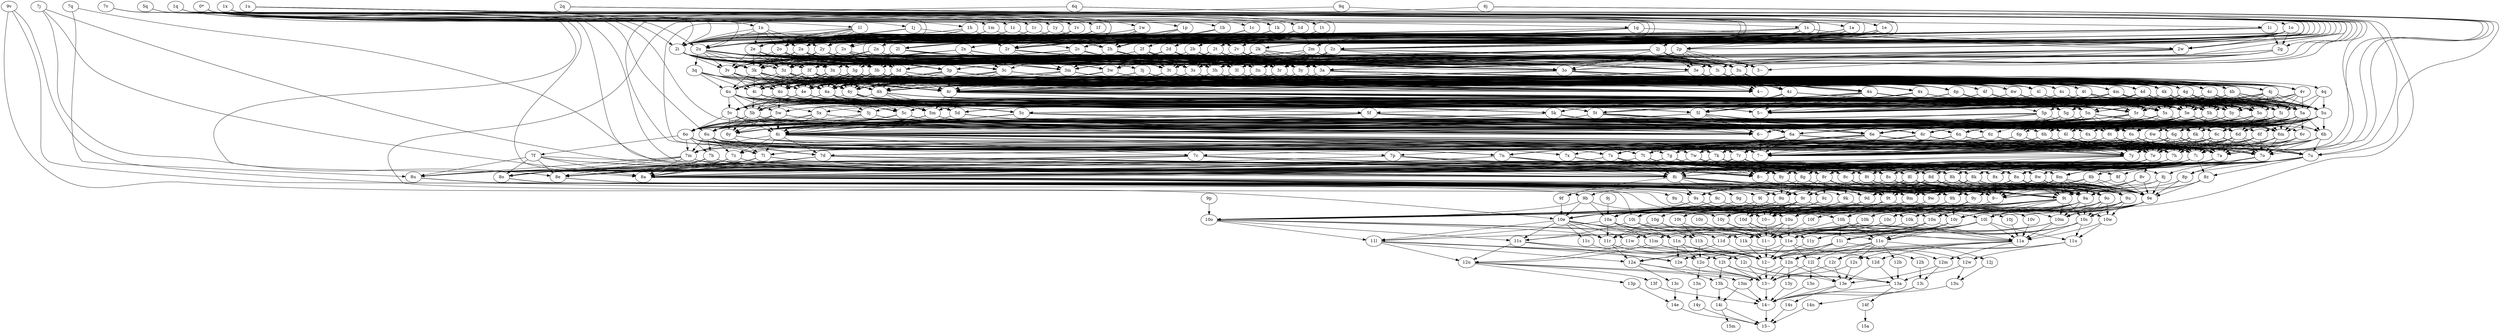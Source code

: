 strict digraph "" {
	"0*" -> "1a"	[weight=0.14];
	"0*" -> "1b"	[weight=0.04];
	"0*" -> "1c"	[weight=0.05];
	"0*" -> "1d"	[weight=0.05];
	"0*" -> "1e"	[weight=0.05];
	"0*" -> "1f"	[weight=0.01];
	"0*" -> "1g"	[weight=0.02];
	"0*" -> "1h"	[weight=0.03];
	"0*" -> "1i"	[weight=0.02];
	"0*" -> "1j"	[weight=0.08];
	"0*" -> "1k"	[weight=0.09];
	"0*" -> "1l"	[weight=0.05];
	"0*" -> "1m"	[weight=0.08];
	"0*" -> "1n"	[weight=0.04];
	"0*" -> "1o"	[weight=0.01];
	"0*" -> "1p"	[weight=0.02];
	"0*" -> "1r"	[weight=0.05];
	"0*" -> "1s"	[weight=0.06];
	"0*" -> "1t"	[weight=0.04];
	"0*" -> "1v"	[weight=0.01];
	"0*" -> "1w"	[weight=0.01];
	"0*" -> "1y"	[weight=0.02];
	"0*" -> "1z"	[weight=0.03];
	"1a" -> "2a"	[weight=0.05];
	"1a" -> "2b"	[weight=0.04];
	"1a" -> "2c"	[weight=0.01];
	"1a" -> "2d"	[weight=0.08];
	"1a" -> "2e"	[weight=0.01];
	"1a" -> "2h"	[weight=0.02];
	"1a" -> "2i"	[weight=0.03];
	"1a" -> "2j"	[weight=0.01];
	"1a" -> "2k"	[weight=0.02];
	"1a" -> "2l"	[weight=0.14];
	"1a" -> "2m"	[weight=0.09];
	"1a" -> "2n"	[weight=0.14];
	"1a" -> "2r"	[weight=0.11];
	"1a" -> "2s"	[weight=0.04];
	"1a" -> "2t"	[weight=0.02];
	"1a" -> "2u"	[weight=0.03];
	"1a" -> "2v"	[weight=0.06];
	"1a" -> "2x"	[weight=0.01];
	"1a" -> "2y"	[weight=0.04];
	"1a" -> "2z"	[weight=0.03];
	"1b" -> "2a"	[weight=0.13];
	"1b" -> "2e"	[weight=0.19];
	"1b" -> "2h"	[weight=0.01];
	"1b" -> "2i"	[weight=0.03];
	"1b" -> "2l"	[weight=0.07];
	"1b" -> "2r"	[weight=0.49];
	"1b" -> "2u"	[weight=0.02];
	"1b" -> "2o"	[weight=0.06];
	"1c" -> "2a"	[weight=0.41];
	"1c" -> "2e"	[weight=0.04];
	"1c" -> "2h"	[weight=0.23];
	"1c" -> "2i"	[weight=0.03];
	"1c" -> "2l"	[weight=0.04];
	"1c" -> "2r"	[weight=0.04];
	"1c" -> "2u"	[weight=0.01];
	"1c" -> "2y"	[weight=0.03];
	"1c" -> "2o"	[weight=0.17];
	"1d" -> "2a"	[weight=0.41];
	"1d" -> "2e"	[weight=0.31];
	"1d" -> "2h"	[weight=0.02];
	"1d" -> "2i"	[weight=0.08];
	"1d" -> "2m"	[weight=0.01];
	"1d" -> "2r"	[weight=0.05];
	"1d" -> "2u"	[weight=0.02];
	"1d" -> "2y"	[weight=0.02];
	"1d" -> "2o"	[weight=0.07];
	"1e" -> "2a"	[weight=0.02];
	"1e" -> "2b"	[weight=0.01];
	"1e" -> "2d"	[weight=0.05];
	"1e" -> "2e"	[weight=0.01];
	"1e" -> "2h"	[weight=0.01];
	"1e" -> "2i"	[weight=0.04];
	"1e" -> "2k"	[weight=0.01];
	"1e" -> "2l"	[weight=0.32];
	"1e" -> "2m"	[weight=0.19];
	"1e" -> "2n"	[weight=0.04];
	"1e" -> "2r"	[weight=0.06];
	"1e" -> "2s"	[weight=0.06];
	"1e" -> "2t"	[weight=0.01];
	"1e" -> "2u"	[weight=0.01];
	"1e" -> "2v"	[weight=0.1];
	"1e" -> "2y"	[weight=0.02];
	"1e" -> "2z"	[weight=0.03];
	"1e" -> "2f"	[weight=0.01];
	"1e" -> "2p"	[weight=0.01];
	"1f" -> "2a"	[weight=0.38];
	"1f" -> "2e"	[weight=0.12];
	"1f" -> "2i"	[weight=0.17];
	"1f" -> "2l"	[weight=0.05];
	"1f" -> "2r"	[weight=0.19];
	"1f" -> "2u"	[weight=0.01];
	"1f" -> "2y"	[weight=0.02];
	"1f" -> "2o"	[weight=0.06];
	"1g" -> "2a"	[weight=0.2];
	"1g" -> "2e"	[weight=0.16];
	"1g" -> "2h"	[weight=0.01];
	"1g" -> "2i"	[weight=0.19];
	"1g" -> "2l"	[weight=0.03];
	"1g" -> "2r"	[weight=0.25];
	"1g" -> "2u"	[weight=0.07];
	"1g" -> "2y"	[weight=0.01];
	"1g" -> "2o"	[weight=0.04];
	"1g" -> "2w"	[weight=0.04];
	"1h" -> "2a"	[weight=0.58];
	"1h" -> "2e"	[weight=0.17];
	"1h" -> "2i"	[weight=0.06];
	"1h" -> "2r"	[weight=0.01];
	"1h" -> "2u"	[weight=0.08];
	"1h" -> "2y"	[weight=0.01];
	"1h" -> "2o"	[weight=0.09];
	"1i" -> "2a"	[weight=0.02];
	"1i" -> "2b"	[weight=0.02];
	"1i" -> "2c"	[weight=0.01];
	"1i" -> "2d"	[weight=0.04];
	"1i" -> "2h"	[weight=0.01];
	"1i" -> "2k"	[weight=0.03];
	"1i" -> "2l"	[weight=0.11];
	"1i" -> "2m"	[weight=0.06];
	"1i" -> "2n"	[weight=0.1];
	"1i" -> "2r"	[weight=0.08];
	"1i" -> "2s"	[weight=0.21];
	"1i" -> "2t"	[weight=0.04];
	"1i" -> "2v"	[weight=0.08];
	"1i" -> "2y"	[weight=0.03];
	"1i" -> "2z"	[weight=0.1];
	"1i" -> "2o"	[weight=0.02];
	"1i" -> "2f"	[weight=0.02];
	"1i" -> "2g"	[weight=0.01];
	"1j" -> "2a"	[weight=0.52];
	"1j" -> "2e"	[weight=0.17];
	"1j" -> "2h"	[weight=0.02];
	"1j" -> "2i"	[weight=0.03];
	"1j" -> "2u"	[weight=0.07];
	"1j" -> "2o"	[weight=0.18];
	"1k" -> "2a"	[weight=0.42];
	"1k" -> "2e"	[weight=0.2];
	"1k" -> "2h"	[weight=0.08];
	"1k" -> "2i"	[weight=0.08];
	"1k" -> "2l"	[weight=0.01];
	"1k" -> "2n"	[weight=0.01];
	"1k" -> "2r"	[weight=0.03];
	"1k" -> "2u"	[weight=0.01];
	"1k" -> "2y"	[weight=0.08];
	"1k" -> "2o"	[weight=0.06];
	"1l" -> "2a"	[weight=0.29];
	"1l" -> "2e"	[weight=0.23];
	"1l" -> "2i"	[weight=0.17];
	"1l" -> "2u"	[weight=0.1];
	"1l" -> "2y"	[weight=0.08];
	"1l" -> "2o"	[weight=0.12];
	"1m" -> "2a"	[weight=0.57];
	"1m" -> "2c"	[weight=0.02];
	"1m" -> "2e"	[weight=0.11];
	"1m" -> "2i"	[weight=0.15];
	"1m" -> "2u"	[weight=0.03];
	"1m" -> "2y"	[weight=0.04];
	"1m" -> "2o"	[weight=0.07];
	"1n" -> "2a"	[weight=0.41];
	"1n" -> "2e"	[weight=0.14];
	"1n" -> "2i"	[weight=0.2];
	"1n" -> "2u"	[weight=0.02];
	"1n" -> "2y"	[weight=0.08];
	"1n" -> "2o"	[weight=0.14];
	"1o" -> "2a"	[weight=0.07];
	"1o" -> "2b"	[weight=0.03];
	"1o" -> "2c"	[weight=0.05];
	"1o" -> "2d"	[weight=0.05];
	"1o" -> "2h"	[weight=0.01];
	"1o" -> "2j"	[weight=0.01];
	"1o" -> "2k"	[weight=0.01];
	"1o" -> "2l"	[weight=0.26];
	"1o" -> "2m"	[weight=0.08];
	"1o" -> "2n"	[weight=0.05];
	"1o" -> "2r"	[weight=0.12];
	"1o" -> "2s"	[weight=0.11];
	"1o" -> "2t"	[weight=0.04];
	"1o" -> "2u"	[weight=0.01];
	"1o" -> "2v"	[weight=0.01];
	"1o" -> "2x"	[weight=0.01];
	"1o" -> "2y"	[weight=0.01];
	"1o" -> "2z"	[weight=0.04];
	"1o" -> "2o"	[weight=0.01];
	"1o" -> "2p"	[weight=0.01];
	"1o" -> "2w"	[weight=0.03];
	"1o" -> "2g"	[weight=0.01];
	"1p" -> "2a"	[weight=0.34];
	"1p" -> "2e"	[weight=0.18];
	"1p" -> "2h"	[weight=0.1];
	"1p" -> "2i"	[weight=0.06];
	"1p" -> "2r"	[weight=0.24];
	"1p" -> "2s"	[weight=0.01];
	"1p" -> "2u"	[weight=0.01];
	"1p" -> "2o"	[weight=0.06];
	"1r" -> "2a"	[weight=0.29];
	"1r" -> "2e"	[weight=0.16];
	"1r" -> "2h"	[weight=0.05];
	"1r" -> "2i"	[weight=0.12];
	"1r" -> "2u"	[weight=0.07];
	"1r" -> "2y"	[weight=0.07];
	"1r" -> "2o"	[weight=0.23];
	"1s" -> "2a"	[weight=0.29];
	"1s" -> "2c"	[weight=0.01];
	"1s" -> "2e"	[weight=0.09];
	"1s" -> "2h"	[weight=0.21];
	"1s" -> "2i"	[weight=0.08];
	"1s" -> "2k"	[weight=0.03];
	"1s" -> "2l"	[weight=0.01];
	"1s" -> "2r"	[weight=0.01];
	"1s" -> "2t"	[weight=0.07];
	"1s" -> "2u"	[weight=0.07];
	"1s" -> "2y"	[weight=0.03];
	"1s" -> "2o"	[weight=0.07];
	"1s" -> "2p"	[weight=0.01];
	"1s" -> "2w"	[weight=0.01];
	"1t" -> "2a"	[weight=0.32];
	"1t" -> "2e"	[weight=0.14];
	"1t" -> "2h"	[weight=0.08];
	"1t" -> "2i"	[weight=0.08];
	"1t" -> "2r"	[weight=0.16];
	"1t" -> "2u"	[weight=0.02];
	"1t" -> "2y"	[weight=0.1];
	"1t" -> "2z"	[weight=0.01];
	"1t" -> "2o"	[weight=0.09];
	"1v" -> "2a"	[weight=0.32];
	"1v" -> "2e"	[weight=0.18];
	"1v" -> "2i"	[weight=0.43];
	"1v" -> "2l"	[weight=0.01];
	"1v" -> "2r"	[weight=0.01];
	"1v" -> "2u"	[weight=0.01];
	"1v" -> "2y"	[weight=0.03];
	"1v" -> "2o"	[weight=0.02];
	"1w" -> "2a"	[weight=0.22];
	"1w" -> "2e"	[weight=0.2];
	"1w" -> "2h"	[weight=0.07];
	"1w" -> "2i"	[weight=0.3];
	"1w" -> "2r"	[weight=0.06];
	"1w" -> "2u"	[weight=0.01];
	"1w" -> "2y"	[weight=0.11];
	"1w" -> "2o"	[weight=0.04];
	"1y" -> "2a"	[weight=0.46];
	"1y" -> "2e"	[weight=0.11];
	"1y" -> "2i"	[weight=0.07];
	"1y" -> "2s"	[weight=0.01];
	"1y" -> "2u"	[weight=0.16];
	"1y" -> "2v"	[weight=0.01];
	"1y" -> "2o"	[weight=0.16];
	"1z" -> "2a"	[weight=0.49];
	"1z" -> "2e"	[weight=0.15];
	"1z" -> "2h"	[weight=0.04];
	"1z" -> "2i"	[weight=0.09];
	"1z" -> "2u"	[weight=0.05];
	"1z" -> "2y"	[weight=0.1];
	"1z" -> "2o"	[weight=0.08];
	"2a" -> "3a"	[weight=0.01];
	"2a" -> "3b"	[weight=0.02];
	"2a" -> "3c"	[weight=0.03];
	"2a" -> "3d"	[weight=0.04];
	"2a" -> "3e"	[weight=0.03];
	"2a" -> "3f"	[weight=0.01];
	"2a" -> "3g"	[weight=0.01];
	"2a" -> "3h"	[weight=0.04];
	"2a" -> "3i"	[weight=0.08];
	"2a" -> "3j"	[weight=0.01];
	"2a" -> "3k"	[weight=0.04];
	"2a" -> "3l"	[weight=0.09];
	"2a" -> "3m"	[weight=0.08];
	"2a" -> "3n"	[weight=0.08];
	"2a" -> "3r"	[weight=0.14];
	"2a" -> "3s"	[weight=0.05];
	"2a" -> "3t"	[weight=0.04];
	"2a" -> "3u"	[weight=0.01];
	"2a" -> "3v"	[weight=0.04];
	"2a" -> "3w"	[weight=0.01];
	"2a" -> "3x"	[weight=0.01];
	"2a" -> "3y"	[weight=0.11];
	"2a" -> "3z"	[weight=0.02];
	"2b" -> "3a"	[weight=0.06];
	"2b" -> "3b"	[weight=0.06];
	"2b" -> "3d"	[weight=0.26];
	"2b" -> "3e"	[weight=0.11];
	"2b" -> "3h"	[weight=0.05];
	"2b" -> "3i"	[weight=0.15];
	"2b" -> "3l"	[weight=0.01];
	"2b" -> "3n"	[weight=0.01];
	"2b" -> "3r"	[weight=0.18];
	"2b" -> "3s"	[weight=0.02];
	"2b" -> "3t"	[weight=0.01];
	"2b" -> "3u"	[weight=0.04];
	"2b" -> "3y"	[weight=0.02];
	"2b" -> "3o"	[weight=0.02];
	"2c" -> "3a"	[weight=0.08];
	"2c" -> "3c"	[weight=0.07];
	"2c" -> "3e"	[weight=0.18];
	"2c" -> "3g"	[weight=0.01];
	"2c" -> "3h"	[weight=0.12];
	"2c" -> "3i"	[weight=0.03];
	"2c" -> "3k"	[weight=0.26];
	"2c" -> "3l"	[weight=0.02];
	"2c" -> "3s"	[weight=0.01];
	"2c" -> "3t"	[weight=0.06];
	"2c" -> "3x"	[weight=0.01];
	"2c" -> "3o"	[weight=0.13];
	"2c" -> "3~"	[weight=0.02];
	"2d" -> "3a"	[weight=0.21];
	"2d" -> "3d"	[weight=0.1];
	"2d" -> "3e"	[weight=0.19];
	"2d" -> "3g"	[weight=0.01];
	"2d" -> "3h"	[weight=0.02];
	"2d" -> "3i"	[weight=0.14];
	"2d" -> "3l"	[weight=0.03];
	"2d" -> "3m"	[weight=0.01];
	"2d" -> "3n"	[weight=0.01];
	"2d" -> "3r"	[weight=0.12];
	"2d" -> "3u"	[weight=0.01];
	"2d" -> "3v"	[weight=0.02];
	"2d" -> "3w"	[weight=0.02];
	"2d" -> "3y"	[weight=0.05];
	"2d" -> "3o"	[weight=0.05];
	"2d" -> "3~"	[weight=0.01];
	"2e" -> "3a"	[weight=0.06];
	"2e" -> "3b"	[weight=0.01];
	"2e" -> "3c"	[weight=0.02];
	"2e" -> "3d"	[weight=0.02];
	"2e" -> "3e"	[weight=0.04];
	"2e" -> "3f"	[weight=0.01];
	"2e" -> "3g"	[weight=0.01];
	"2e" -> "3h"	[weight=0.02];
	"2e" -> "3i"	[weight=0.07];
	"2e" -> "3j"	[weight=0.01];
	"2e" -> "3k"	[weight=0.01];
	"2e" -> "3l"	[weight=0.11];
	"2e" -> "3m"	[weight=0.05];
	"2e" -> "3n"	[weight=0.17];
	"2e" -> "3r"	[weight=0.14];
	"2e" -> "3s"	[weight=0.06];
	"2e" -> "3t"	[weight=0.02];
	"2e" -> "3v"	[weight=0.04];
	"2e" -> "3w"	[weight=0.01];
	"2e" -> "3x"	[weight=0.01];
	"2e" -> "3y"	[weight=0.05];
	"2e" -> "3z"	[weight=0.01];
	"2e" -> "3o"	[weight=0.03];
	"2e" -> "3p"	[weight=0.01];
	"2h" -> "3a"	[weight=0.43];
	"2h" -> "3e"	[weight=0.13];
	"2h" -> "3i"	[weight=0.12];
	"2h" -> "3l"	[weight=0.02];
	"2h" -> "3m"	[weight=0.02];
	"2h" -> "3n"	[weight=0.01];
	"2h" -> "3r"	[weight=0.08];
	"2h" -> "3s"	[weight=0.01];
	"2h" -> "3u"	[weight=0.02];
	"2h" -> "3y"	[weight=0.08];
	"2h" -> "3o"	[weight=0.07];
	"2i" -> "3a"	[weight=0.1];
	"2i" -> "3b"	[weight=0.01];
	"2i" -> "3c"	[weight=0.05];
	"2i" -> "3d"	[weight=0.04];
	"2i" -> "3e"	[weight=0.04];
	"2i" -> "3f"	[weight=0.01];
	"2i" -> "3g"	[weight=0.02];
	"2i" -> "3h"	[weight=0.02];
	"2i" -> "3k"	[weight=0.05];
	"2i" -> "3l"	[weight=0.16];
	"2i" -> "3m"	[weight=0.05];
	"2i" -> "3n"	[weight=0.12];
	"2i" -> "3r"	[weight=0.07];
	"2i" -> "3s"	[weight=0.06];
	"2i" -> "3t"	[weight=0.04];
	"2i" -> "3v"	[weight=0.04];
	"2i" -> "3x"	[weight=0.01];
	"2i" -> "3y"	[weight=0.05];
	"2i" -> "3z"	[weight=0.01];
	"2i" -> "3o"	[weight=0.04];
	"2i" -> "3p"	[weight=0.01];
	"2j" -> "3a"	[weight=0.42];
	"2j" -> "3d"	[weight=0.02];
	"2j" -> "3e"	[weight=0.06];
	"2j" -> "3i"	[weight=0.04];
	"2j" -> "3l"	[weight=0.02];
	"2j" -> "3n"	[weight=0.02];
	"2j" -> "3s"	[weight=0.02];
	"2j" -> "3u"	[weight=0.06];
	"2j" -> "3w"	[weight=0.02];
	"2j" -> "3o"	[weight=0.1];
	"2j" -> "3~"	[weight=0.22];
	"2k" -> "3a"	[weight=0.14];
	"2k" -> "3b"	[weight=0.01];
	"2k" -> "3e"	[weight=0.11];
	"2k" -> "3h"	[weight=0.06];
	"2k" -> "3i"	[weight=0.2];
	"2k" -> "3n"	[weight=0.01];
	"2k" -> "3r"	[weight=0.03];
	"2k" -> "3s"	[weight=0.1];
	"2k" -> "3t"	[weight=0.01];
	"2k" -> "3u"	[weight=0.01];
	"2k" -> "3y"	[weight=0.28];
	"2k" -> "3o"	[weight=0.03];
	"2l" -> "3a"	[weight=0.19];
	"2l" -> "3b"	[weight=0.01];
	"2l" -> "3d"	[weight=0.02];
	"2l" -> "3e"	[weight=0.18];
	"2l" -> "3h"	[weight=0.01];
	"2l" -> "3i"	[weight=0.22];
	"2l" -> "3l"	[weight=0.12];
	"2l" -> "3m"	[weight=0.01];
	"2l" -> "3s"	[weight=0.01];
	"2l" -> "3u"	[weight=0.03];
	"2l" -> "3v"	[weight=0.01];
	"2l" -> "3w"	[weight=0.01];
	"2l" -> "3y"	[weight=0.08];
	"2l" -> "3o"	[weight=0.05];
	"2m" -> "3a"	[weight=0.28];
	"2m" -> "3b"	[weight=0.05];
	"2m" -> "3e"	[weight=0.16];
	"2m" -> "3i"	[weight=0.19];
	"2m" -> "3m"	[weight=0.12];
	"2m" -> "3n"	[weight=0.01];
	"2m" -> "3r"	[weight=0.06];
	"2m" -> "3u"	[weight=0.01];
	"2m" -> "3y"	[weight=0.04];
	"2m" -> "3o"	[weight=0.08];
	"2m" -> "3p"	[weight=0.01];
	"2n" -> "3a"	[weight=0.21];
	"2n" -> "3d"	[weight=0.13];
	"2n" -> "3e"	[weight=0.05];
	"2n" -> "3f"	[weight=0.01];
	"2n" -> "3g"	[weight=0.07];
	"2n" -> "3i"	[weight=0.1];
	"2n" -> "3j"	[weight=0.02];
	"2n" -> "3k"	[weight=0.01];
	"2n" -> "3m"	[weight=0.01];
	"2n" -> "3n"	[weight=0.15];
	"2n" -> "3r"	[weight=0.01];
	"2n" -> "3s"	[weight=0.03];
	"2n" -> "3t"	[weight=0.06];
	"2n" -> "3u"	[weight=0.02];
	"2n" -> "3v"	[weight=0.01];
	"2n" -> "3y"	[weight=0.03];
	"2n" -> "3z"	[weight=0.02];
	"2n" -> "3o"	[weight=0.04];
	"2r" -> "3a"	[weight=0.23];
	"2r" -> "3c"	[weight=0.01];
	"2r" -> "3e"	[weight=0.2];
	"2r" -> "3i"	[weight=0.28];
	"2r" -> "3l"	[weight=0.02];
	"2r" -> "3m"	[weight=0.01];
	"2r" -> "3n"	[weight=0.01];
	"2r" -> "3r"	[weight=0.02];
	"2r" -> "3s"	[weight=0.01];
	"2r" -> "3t"	[weight=0.01];
	"2r" -> "3u"	[weight=0.03];
	"2r" -> "3y"	[weight=0.09];
	"2r" -> "3o"	[weight=0.05];
	"2s" -> "3a"	[weight=0.19];
	"2s" -> "3b"	[weight=0.01];
	"2s" -> "3c"	[weight=0.01];
	"2s" -> "3e"	[weight=0.06];
	"2s" -> "3h"	[weight=0.26];
	"2s" -> "3i"	[weight=0.07];
	"2s" -> "3k"	[weight=0.01];
	"2s" -> "3l"	[weight=0.05];
	"2s" -> "3m"	[weight=0.07];
	"2s" -> "3r"	[weight=0.03];
	"2s" -> "3s"	[weight=0.06];
	"2s" -> "3t"	[weight=0.1];
	"2s" -> "3v"	[weight=0.01];
	"2s" -> "3w"	[weight=0.01];
	"2s" -> "3y"	[weight=0.01];
	"2s" -> "3o"	[weight=0.01];
	"2s" -> "3p"	[weight=0.02];
	"2t" -> "3a"	[weight=0.22];
	"2t" -> "3e"	[weight=0.22];
	"2t" -> "3h"	[weight=0.16];
	"2t" -> "3i"	[weight=0.06];
	"2t" -> "3l"	[weight=0.04];
	"2t" -> "3r"	[weight=0.04];
	"2t" -> "3s"	[weight=0.01];
	"2t" -> "3t"	[weight=0.07];
	"2t" -> "3u"	[weight=0.01];
	"2t" -> "3y"	[weight=0.01];
	"2t" -> "3z"	[weight=0.06];
	"2t" -> "3o"	[weight=0.09];
	"2u" -> "3a"	[weight=0.05];
	"2u" -> "3b"	[weight=0.05];
	"2u" -> "3c"	[weight=0.06];
	"2u" -> "3d"	[weight=0.06];
	"2u" -> "3e"	[weight=0.03];
	"2u" -> "3f"	[weight=0.01];
	"2u" -> "3g"	[weight=0.02];
	"2u" -> "3h"	[weight=0.04];
	"2u" -> "3i"	[weight=0.05];
	"2u" -> "3j"	[weight=0.01];
	"2u" -> "3k"	[weight=0.03];
	"2u" -> "3l"	[weight=0.12];
	"2u" -> "3m"	[weight=0.05];
	"2u" -> "3n"	[weight=0.09];
	"2u" -> "3r"	[weight=0.13];
	"2u" -> "3s"	[weight=0.09];
	"2u" -> "3t"	[weight=0.04];
	"2u" -> "3v"	[weight=0.02];
	"2u" -> "3x"	[weight=0.02];
	"2u" -> "3y"	[weight=0.01];
	"2u" -> "3z"	[weight=0.02];
	"2u" -> "3p"	[weight=0.01];
	"2u" -> "3q"	[weight=0.01];
	"2v" -> "3a"	[weight=0.3];
	"2v" -> "3e"	[weight=0.29];
	"2v" -> "3i"	[weight=0.18];
	"2v" -> "3l"	[weight=0.01];
	"2v" -> "3n"	[weight=0.01];
	"2v" -> "3r"	[weight=0.06];
	"2v" -> "3v"	[weight=0.01];
	"2v" -> "3y"	[weight=0.06];
	"2v" -> "3o"	[weight=0.08];
	"2x" -> "3a"	[weight=0.14];
	"2x" -> "3c"	[weight=0.06];
	"2x" -> "3e"	[weight=0.22];
	"2x" -> "3f"	[weight=0.03];
	"2x" -> "3i"	[weight=0.08];
	"2x" -> "3l"	[weight=0.08];
	"2x" -> "3s"	[weight=0.06];
	"2x" -> "3t"	[weight=0.11];
	"2x" -> "3x"	[weight=0.06];
	"2x" -> "3y"	[weight=0.03];
	"2x" -> "3z"	[weight=0.06];
	"2x" -> "3o"	[weight=0.08];
	"2y" -> "3a"	[weight=0.14];
	"2y" -> "3b"	[weight=0.01];
	"2y" -> "3c"	[weight=0.01];
	"2y" -> "3d"	[weight=0.04];
	"2y" -> "3e"	[weight=0.05];
	"2y" -> "3h"	[weight=0.01];
	"2y" -> "3i"	[weight=0.03];
	"2y" -> "3j"	[weight=0.01];
	"2y" -> "3k"	[weight=0.03];
	"2y" -> "3l"	[weight=0.23];
	"2y" -> "3m"	[weight=0.05];
	"2y" -> "3n"	[weight=0.12];
	"2y" -> "3r"	[weight=0.12];
	"2y" -> "3s"	[weight=0.03];
	"2y" -> "3t"	[weight=0.01];
	"2y" -> "3u"	[weight=0.01];
	"2y" -> "3v"	[weight=0.02];
	"2y" -> "3z"	[weight=0.02];
	"2y" -> "3o"	[weight=0.04];
	"2y" -> "3~"	[weight=0.01];
	"2y" -> "3p"	[weight=0.01];
	"2z" -> "3a"	[weight=0.38];
	"2z" -> "3e"	[weight=0.16];
	"2z" -> "3h"	[weight=0.01];
	"2z" -> "3i"	[weight=0.14];
	"2z" -> "3l"	[weight=0.03];
	"2z" -> "3m"	[weight=0.02];
	"2z" -> "3r"	[weight=0.09];
	"2z" -> "3t"	[weight=0.01];
	"2z" -> "3u"	[weight=0.04];
	"2z" -> "3y"	[weight=0.04];
	"2z" -> "3z"	[weight=0.06];
	"2z" -> "3o"	[weight=0.02];
	"2o" -> "3a"	[weight=0.03];
	"2o" -> "3b"	[weight=0.03];
	"2o" -> "3c"	[weight=0.02];
	"2o" -> "3d"	[weight=0.03];
	"2o" -> "3e"	[weight=0.03];
	"2o" -> "3f"	[weight=0.01];
	"2o" -> "3g"	[weight=0.01];
	"2o" -> "3h"	[weight=0.05];
	"2o" -> "3i"	[weight=0.01];
	"2o" -> "3k"	[weight=0.01];
	"2o" -> "3l"	[weight=0.11];
	"2o" -> "3m"	[weight=0.04];
	"2o" -> "3n"	[weight=0.12];
	"2o" -> "3r"	[weight=0.19];
	"2o" -> "3s"	[weight=0.1];
	"2o" -> "3t"	[weight=0.01];
	"2o" -> "3u"	[weight=0.05];
	"2o" -> "3v"	[weight=0.04];
	"2o" -> "3w"	[weight=0.02];
	"2o" -> "3x"	[weight=0.01];
	"2o" -> "3y"	[weight=0.03];
	"2o" -> "3z"	[weight=0.01];
	"2o" -> "3o"	[weight=0.02];
	"2o" -> "3p"	[weight=0.02];
	"2f" -> "3e"	[weight=0.23];
	"2f" -> "3f"	[weight=0.09];
	"2f" -> "3i"	[weight=0.14];
	"2f" -> "3n"	[weight=0.05];
	"2f" -> "3r"	[weight=0.27];
	"2f" -> "3s"	[weight=0.07];
	"2f" -> "3t"	[weight=0.07];
	"2f" -> "3u"	[weight=0.02];
	"2f" -> "3z"	[weight=0.02];
	"2f" -> "3o"	[weight=0.05];
	"2p" -> "3a"	[weight=0.11];
	"2p" -> "3e"	[weight=0.09];
	"2p" -> "3h"	[weight=0.15];
	"2p" -> "3i"	[weight=0.13];
	"2p" -> "3r"	[weight=0.13];
	"2p" -> "3s"	[weight=0.02];
	"2p" -> "3t"	[weight=0.02];
	"2p" -> "3u"	[weight=0.02];
	"2p" -> "3y"	[weight=0.02];
	"2p" -> "3o"	[weight=0.26];
	"2p" -> "3~"	[weight=0.02];
	"2p" -> "3p"	[weight=0.04];
	"2w" -> "3a"	[weight=0.37];
	"2w" -> "3b"	[weight=0.01];
	"2w" -> "3e"	[weight=0.36];
	"2w" -> "3i"	[weight=0.08];
	"2w" -> "3s"	[weight=0.02];
	"2w" -> "3y"	[weight=0.15];
	"2w" -> "3~"	[weight=0.01];
	"2g" -> "3a"	[weight=0.37];
	"2g" -> "3d"	[weight=0.03];
	"2g" -> "3e"	[weight=0.05];
	"2g" -> "3h"	[weight=0.08];
	"2g" -> "3n"	[weight=0.16];
	"2g" -> "3u"	[weight=0.11];
	"2g" -> "3y"	[weight=0.05];
	"2g" -> "3o"	[weight=0.16];
	"1q" -> "2a"	[weight=0.05];
	"1q" -> "2i"	[weight=0.03];
	"1q" -> "2u"	[weight=0.89];
	"1q" -> "2w"	[weight=0.02];
	"1u" -> "2b"	[weight=0.04];
	"1u" -> "2c"	[weight=0.03];
	"1u" -> "2d"	[weight=0.03];
	"1u" -> "2i"	[weight=0.03];
	"1u" -> "2k"	[weight=0.01];
	"1u" -> "2l"	[weight=0.18];
	"1u" -> "2m"	[weight=0.13];
	"1u" -> "2n"	[weight=0.12];
	"1u" -> "2r"	[weight=0.23];
	"1u" -> "2s"	[weight=0.05];
	"1u" -> "2t"	[weight=0.04];
	"1u" -> "2z"	[weight=0.08];
	"1u" -> "2p"	[weight=0.01];
	"1u" -> "2w"	[weight=0.01];
	"1u" -> "2g"	[weight=0.03];
	"1x" -> "2a"	[weight=0.43];
	"1x" -> "2e"	[weight=0.05];
	"1x" -> "2h"	[weight=0.01];
	"1x" -> "2i"	[weight=0.21];
	"1x" -> "2s"	[weight=0.01];
	"1x" -> "2u"	[weight=0.01];
	"1x" -> "2x"	[weight=0.01];
	"1x" -> "2y"	[weight=0.13];
	"1x" -> "2z"	[weight=0.08];
	"1x" -> "2o"	[weight=0.07];
	"3a" -> "4a"	[weight=0.02];
	"3a" -> "4b"	[weight=0.02];
	"3a" -> "4c"	[weight=0.02];
	"3a" -> "4d"	[weight=0.04];
	"3a" -> "4e"	[weight=0.02];
	"3a" -> "4g"	[weight=0.01];
	"3a" -> "4h"	[weight=0.03];
	"3a" -> "4i"	[weight=0.08];
	"3a" -> "4k"	[weight=0.01];
	"3a" -> "4l"	[weight=0.09];
	"3a" -> "4m"	[weight=0.04];
	"3a" -> "4n"	[weight=0.24];
	"3a" -> "4r"	[weight=0.12];
	"3a" -> "4s"	[weight=0.03];
	"3a" -> "4t"	[weight=0.02];
	"3a" -> "4u"	[weight=0.01];
	"3a" -> "4v"	[weight=0.03];
	"3a" -> "4x"	[weight=0.01];
	"3a" -> "4y"	[weight=0.09];
	"3a" -> "4z"	[weight=0.01];
	"3a" -> "4~"	[weight=0.03];
	"3b" -> "4a"	[weight=0.15];
	"3b" -> "4b"	[weight=0.05];
	"3b" -> "4d"	[weight=0.01];
	"3b" -> "4e"	[weight=0.22];
	"3b" -> "4h"	[weight=0.01];
	"3b" -> "4i"	[weight=0.18];
	"3b" -> "4l"	[weight=0.02];
	"3b" -> "4r"	[weight=0.24];
	"3b" -> "4s"	[weight=0.01];
	"3b" -> "4u"	[weight=0.01];
	"3b" -> "4y"	[weight=0.07];
	"3b" -> "4~"	[weight=0.01];
	"3b" -> "4o"	[weight=0.02];
	"3c" -> "4a"	[weight=0.1];
	"3c" -> "4c"	[weight=0.04];
	"3c" -> "4e"	[weight=0.11];
	"3c" -> "4h"	[weight=0.22];
	"3c" -> "4i"	[weight=0.11];
	"3c" -> "4k"	[weight=0.21];
	"3c" -> "4l"	[weight=0.03];
	"3c" -> "4r"	[weight=0.01];
	"3c" -> "4t"	[weight=0.03];
	"3c" -> "4y"	[weight=0.03];
	"3c" -> "4~"	[weight=0.01];
	"3c" -> "4o"	[weight=0.07];
	"3c" -> "4q"	[weight=0.02];
	"3d" -> "4a"	[weight=0.14];
	"3d" -> "4d"	[weight=0.08];
	"3d" -> "4e"	[weight=0.17];
	"3d" -> "4g"	[weight=0.01];
	"3d" -> "4h"	[weight=0.04];
	"3d" -> "4i"	[weight=0.21];
	"3d" -> "4l"	[weight=0.02];
	"3d" -> "4n"	[weight=0.01];
	"3d" -> "4r"	[weight=0.12];
	"3d" -> "4s"	[weight=0.01];
	"3d" -> "4u"	[weight=0.04];
	"3d" -> "4y"	[weight=0.07];
	"3d" -> "4~"	[weight=0.01];
	"3d" -> "4o"	[weight=0.04];
	"3e" -> "4a"	[weight=0.04];
	"3e" -> "4b"	[weight=0.01];
	"3e" -> "4c"	[weight=0.01];
	"3e" -> "4d"	[weight=0.03];
	"3e" -> "4e"	[weight=0.06];
	"3e" -> "4g"	[weight=0.02];
	"3e" -> "4i"	[weight=0.03];
	"3e" -> "4k"	[weight=0.02];
	"3e" -> "4l"	[weight=0.22];
	"3e" -> "4m"	[weight=0.02];
	"3e" -> "4n"	[weight=0.11];
	"3e" -> "4r"	[weight=0.1];
	"3e" -> "4s"	[weight=0.07];
	"3e" -> "4t"	[weight=0.04];
	"3e" -> "4v"	[weight=0.04];
	"3e" -> "4x"	[weight=0.03];
	"3e" -> "4y"	[weight=0.06];
	"3e" -> "4z"	[weight=0.01];
	"3e" -> "4~"	[weight=0.02];
	"3e" -> "4o"	[weight=0.02];
	"3e" -> "4f"	[weight=0.01];
	"3e" -> "4j"	[weight=0.01];
	"3e" -> "4p"	[weight=0.01];
	"3e" -> "4w"	[weight=0.01];
	"3f" -> "4a"	[weight=0.2];
	"3f" -> "4e"	[weight=0.12];
	"3f" -> "4h"	[weight=0.01];
	"3f" -> "4i"	[weight=0.32];
	"3f" -> "4k"	[weight=0.01];
	"3f" -> "4n"	[weight=0.01];
	"3f" -> "4r"	[weight=0.03];
	"3f" -> "4s"	[weight=0.02];
	"3f" -> "4t"	[weight=0.07];
	"3f" -> "4u"	[weight=0.01];
	"3f" -> "4y"	[weight=0.02];
	"3f" -> "4z"	[weight=0.01];
	"3f" -> "4o"	[weight=0.04];
	"3f" -> "4f"	[weight=0.1];
	"3f" -> "4w"	[weight=0.02];
	"3g" -> "4a"	[weight=0.2];
	"3g" -> "4b"	[weight=0.01];
	"3g" -> "4d"	[weight=0.05];
	"3g" -> "4e"	[weight=0.31];
	"3g" -> "4g"	[weight=0.06];
	"3g" -> "4h"	[weight=0.07];
	"3g" -> "4i"	[weight=0.06];
	"3g" -> "4l"	[weight=0.01];
	"3g" -> "4m"	[weight=0.01];
	"3g" -> "4n"	[weight=0.02];
	"3g" -> "4r"	[weight=0.02];
	"3g" -> "4u"	[weight=0.09];
	"3g" -> "4y"	[weight=0.02];
	"3g" -> "4~"	[weight=0.01];
	"3g" -> "4o"	[weight=0.05];
	"3h" -> "4a"	[weight=0.34];
	"3h" -> "4d"	[weight=0.01];
	"3h" -> "4e"	[weight=0.1];
	"3h" -> "4i"	[weight=0.13];
	"3h" -> "4k"	[weight=0.01];
	"3h" -> "4l"	[weight=0.1];
	"3h" -> "4m"	[weight=0.05];
	"3h" -> "4n"	[weight=0.06];
	"3h" -> "4r"	[weight=0.04];
	"3h" -> "4s"	[weight=0.01];
	"3h" -> "4t"	[weight=0.01];
	"3h" -> "4u"	[weight=0.02];
	"3h" -> "4v"	[weight=0.01];
	"3h" -> "4y"	[weight=0.02];
	"3h" -> "4z"	[weight=0.01];
	"3h" -> "4~"	[weight=0.01];
	"3h" -> "4o"	[weight=0.02];
	"3h" -> "4j"	[weight=0.01];
	"3i" -> "4a"	[weight=0.1];
	"3i" -> "4b"	[weight=0.01];
	"3i" -> "4c"	[weight=0.02];
	"3i" -> "4d"	[weight=0.05];
	"3i" -> "4e"	[weight=0.05];
	"3i" -> "4g"	[weight=0.04];
	"3i" -> "4h"	[weight=0.01];
	"3i" -> "4k"	[weight=0.02];
	"3i" -> "4l"	[weight=0.14];
	"3i" -> "4m"	[weight=0.03];
	"3i" -> "4n"	[weight=0.09];
	"3i" -> "4r"	[weight=0.05];
	"3i" -> "4s"	[weight=0.13];
	"3i" -> "4t"	[weight=0.05];
	"3i" -> "4v"	[weight=0.03];
	"3i" -> "4x"	[weight=0.01];
	"3i" -> "4y"	[weight=0.06];
	"3i" -> "4z"	[weight=0.04];
	"3i" -> "4~"	[weight=0.03];
	"3i" -> "4o"	[weight=0.03];
	"3i" -> "4f"	[weight=0.01];
	"3i" -> "4j"	[weight=0.01];
	"3i" -> "4p"	[weight=0.01];
	"3j" -> "4a"	[weight=0.38];
	"3j" -> "4c"	[weight=0.01];
	"3j" -> "4d"	[weight=0.01];
	"3j" -> "4e"	[weight=0.13];
	"3j" -> "4h"	[weight=0.01];
	"3j" -> "4i"	[weight=0.11];
	"3j" -> "4l"	[weight=0.02];
	"3j" -> "4m"	[weight=0.01];
	"3j" -> "4r"	[weight=0.01];
	"3j" -> "4s"	[weight=0.01];
	"3j" -> "4t"	[weight=0.01];
	"3j" -> "4u"	[weight=0.08];
	"3j" -> "4v"	[weight=0.02];
	"3j" -> "4~"	[weight=0.03];
	"3j" -> "4o"	[weight=0.14];
	"3j" -> "4j"	[weight=0.01];
	"3j" -> "4w"	[weight=0.01];
	"3k" -> "4a"	[weight=0.26];
	"3k" -> "4e"	[weight=0.17];
	"3k" -> "4h"	[weight=0.05];
	"3k" -> "4i"	[weight=0.15];
	"3k" -> "4k"	[weight=0.02];
	"3k" -> "4l"	[weight=0.05];
	"3k" -> "4r"	[weight=0.01];
	"3k" -> "4s"	[weight=0.04];
	"3k" -> "4t"	[weight=0.01];
	"3k" -> "4u"	[weight=0.01];
	"3k" -> "4y"	[weight=0.08];
	"3k" -> "4~"	[weight=0.01];
	"3k" -> "4o"	[weight=0.11];
	"3l" -> "4a"	[weight=0.2];
	"3l" -> "4b"	[weight=0.01];
	"3l" -> "4c"	[weight=0.01];
	"3l" -> "4d"	[weight=0.02];
	"3l" -> "4e"	[weight=0.19];
	"3l" -> "4i"	[weight=0.22];
	"3l" -> "4k"	[weight=0.01];
	"3l" -> "4l"	[weight=0.14];
	"3l" -> "4m"	[weight=0.01];
	"3l" -> "4s"	[weight=0.02];
	"3l" -> "4t"	[weight=0.02];
	"3l" -> "4u"	[weight=0.01];
	"3l" -> "4v"	[weight=0.02];
	"3l" -> "4y"	[weight=0.07];
	"3l" -> "4~"	[weight=0.01];
	"3l" -> "4o"	[weight=0.05];
	"3m" -> "4a"	[weight=0.29];
	"3m" -> "4b"	[weight=0.04];
	"3m" -> "4d"	[weight=0.01];
	"3m" -> "4e"	[weight=0.15];
	"3m" -> "4i"	[weight=0.24];
	"3m" -> "4m"	[weight=0.03];
	"3m" -> "4n"	[weight=0.01];
	"3m" -> "4r"	[weight=0.03];
	"3m" -> "4s"	[weight=0.01];
	"3m" -> "4u"	[weight=0.01];
	"3m" -> "4y"	[weight=0.05];
	"3m" -> "4z"	[weight=0.01];
	"3m" -> "4~"	[weight=0.02];
	"3m" -> "4o"	[weight=0.09];
	"3m" -> "4p"	[weight=0.02];
	"3n" -> "4a"	[weight=0.17];
	"3n" -> "4c"	[weight=0.02];
	"3n" -> "4d"	[weight=0.09];
	"3n" -> "4e"	[weight=0.09];
	"3n" -> "4g"	[weight=0.02];
	"3n" -> "4i"	[weight=0.13];
	"3n" -> "4k"	[weight=0.01];
	"3n" -> "4l"	[weight=0.03];
	"3n" -> "4n"	[weight=0.14];
	"3n" -> "4r"	[weight=0.01];
	"3n" -> "4s"	[weight=0.05];
	"3n" -> "4t"	[weight=0.06];
	"3n" -> "4u"	[weight=0.01];
	"3n" -> "4v"	[weight=0.01];
	"3n" -> "4y"	[weight=0.04];
	"3n" -> "4z"	[weight=0.03];
	"3n" -> "4~"	[weight=0.02];
	"3n" -> "4o"	[weight=0.04];
	"3n" -> "4j"	[weight=0.01];
	"3r" -> "4a"	[weight=0.14];
	"3r" -> "4b"	[weight=0.01];
	"3r" -> "4c"	[weight=0.02];
	"3r" -> "4d"	[weight=0.03];
	"3r" -> "4e"	[weight=0.11];
	"3r" -> "4g"	[weight=0.01];
	"3r" -> "4i"	[weight=0.26];
	"3r" -> "4k"	[weight=0.02];
	"3r" -> "4l"	[weight=0.05];
	"3r" -> "4m"	[weight=0.03];
	"3r" -> "4n"	[weight=0.02];
	"3r" -> "4r"	[weight=0.08];
	"3r" -> "4s"	[weight=0.03];
	"3r" -> "4t"	[weight=0.03];
	"3r" -> "4u"	[weight=0.02];
	"3r" -> "4v"	[weight=0.02];
	"3r" -> "4y"	[weight=0.06];
	"3r" -> "4o"	[weight=0.04];
	"3s" -> "4a"	[weight=0.12];
	"3s" -> "4c"	[weight=0.01];
	"3s" -> "4e"	[weight=0.13];
	"3s" -> "4h"	[weight=0.22];
	"3s" -> "4i"	[weight=0.11];
	"3s" -> "4k"	[weight=0.01];
	"3s" -> "4l"	[weight=0.05];
	"3s" -> "4m"	[weight=0.02];
	"3s" -> "4n"	[weight=0.01];
	"3s" -> "4r"	[weight=0.01];
	"3s" -> "4s"	[weight=0.14];
	"3s" -> "4t"	[weight=0.11];
	"3s" -> "4u"	[weight=0.01];
	"3s" -> "4y"	[weight=0.01];
	"3s" -> "4~"	[weight=0.01];
	"3s" -> "4o"	[weight=0.02];
	"3s" -> "4p"	[weight=0.01];
	"3t" -> "4a"	[weight=0.17];
	"3t" -> "4c"	[weight=0.01];
	"3t" -> "4e"	[weight=0.1];
	"3t" -> "4h"	[weight=0.17];
	"3t" -> "4i"	[weight=0.11];
	"3t" -> "4l"	[weight=0.02];
	"3t" -> "4r"	[weight=0.05];
	"3t" -> "4s"	[weight=0.02];
	"3t" -> "4t"	[weight=0.12];
	"3t" -> "4u"	[weight=0.03];
	"3t" -> "4v"	[weight=0.01];
	"3t" -> "4y"	[weight=0.02];
	"3t" -> "4z"	[weight=0.04];
	"3t" -> "4~"	[weight=0.01];
	"3t" -> "4o"	[weight=0.07];
	"3t" -> "4w"	[weight=0.01];
	"3u" -> "4a"	[weight=0.04];
	"3u" -> "4b"	[weight=0.02];
	"3u" -> "4c"	[weight=0.02];
	"3u" -> "4d"	[weight=0.03];
	"3u" -> "4e"	[weight=0.04];
	"3u" -> "4g"	[weight=0.01];
	"3u" -> "4h"	[weight=0.01];
	"3u" -> "4i"	[weight=0.04];
	"3u" -> "4k"	[weight=0.03];
	"3u" -> "4l"	[weight=0.1];
	"3u" -> "4m"	[weight=0.03];
	"3u" -> "4n"	[weight=0.06];
	"3u" -> "4r"	[weight=0.25];
	"3u" -> "4s"	[weight=0.1];
	"3u" -> "4t"	[weight=0.04];
	"3u" -> "4v"	[weight=0.01];
	"3u" -> "4x"	[weight=0.01];
	"3u" -> "4z"	[weight=0.02];
	"3u" -> "4~"	[weight=0.05];
	"3u" -> "4j"	[weight=0.01];
	"3u" -> "4w"	[weight=0.08];
	"3v" -> "4a"	[weight=0.27];
	"3v" -> "4e"	[weight=0.21];
	"3v" -> "4i"	[weight=0.35];
	"3v" -> "4l"	[weight=0.01];
	"3v" -> "4r"	[weight=0.01];
	"3v" -> "4y"	[weight=0.05];
	"3v" -> "4~"	[weight=0.01];
	"3v" -> "4o"	[weight=0.07];
	"3w" -> "4a"	[weight=0.23];
	"3w" -> "4d"	[weight=0.04];
	"3w" -> "4e"	[weight=0.17];
	"3w" -> "4h"	[weight=0.01];
	"3w" -> "4i"	[weight=0.13];
	"3w" -> "4k"	[weight=0.03];
	"3w" -> "4l"	[weight=0.04];
	"3w" -> "4n"	[weight=0.03];
	"3w" -> "4r"	[weight=0.02];
	"3w" -> "4s"	[weight=0.06];
	"3w" -> "4t"	[weight=0.04];
	"3w" -> "4u"	[weight=0.01];
	"3w" -> "4y"	[weight=0.07];
	"3w" -> "4~"	[weight=0.04];
	"3w" -> "4o"	[weight=0.05];
	"3w" -> "4w"	[weight=0.01];
	"3x" -> "4a"	[weight=0.06];
	"3x" -> "4d"	[weight=0.01];
	"3x" -> "4e"	[weight=0.07];
	"3x" -> "4i"	[weight=0.2];
	"3x" -> "4l"	[weight=0.08];
	"3x" -> "4s"	[weight=0.08];
	"3x" -> "4t"	[weight=0.16];
	"3x" -> "4u"	[weight=0.01];
	"3x" -> "4x"	[weight=0.08];
	"3x" -> "4y"	[weight=0.03];
	"3x" -> "4z"	[weight=0.01];
	"3x" -> "4~"	[weight=0.1];
	"3x" -> "4o"	[weight=0.08];
	"3x" -> "4f"	[weight=0.01];
	"3x" -> "4w"	[weight=0.01];
	"3y" -> "4a"	[weight=0.18];
	"3y" -> "4b"	[weight=0.01];
	"3y" -> "4c"	[weight=0.03];
	"3y" -> "4d"	[weight=0.07];
	"3y" -> "4e"	[weight=0.05];
	"3y" -> "4g"	[weight=0.01];
	"3y" -> "4i"	[weight=0.02];
	"3y" -> "4k"	[weight=0.01];
	"3y" -> "4l"	[weight=0.25];
	"3y" -> "4m"	[weight=0.03];
	"3y" -> "4n"	[weight=0.07];
	"3y" -> "4r"	[weight=0.03];
	"3y" -> "4s"	[weight=0.08];
	"3y" -> "4t"	[weight=0.03];
	"3y" -> "4u"	[weight=0.01];
	"3y" -> "4v"	[weight=0.03];
	"3y" -> "4y"	[weight=0.01];
	"3y" -> "4z"	[weight=0.02];
	"3y" -> "4~"	[weight=0.02];
	"3y" -> "4o"	[weight=0.04];
	"3z" -> "4a"	[weight=0.27];
	"3z" -> "4e"	[weight=0.18];
	"3z" -> "4h"	[weight=0.01];
	"3z" -> "4i"	[weight=0.23];
	"3z" -> "4l"	[weight=0.1];
	"3z" -> "4m"	[weight=0.05];
	"3z" -> "4r"	[weight=0.01];
	"3z" -> "4u"	[weight=0.03];
	"3z" -> "4y"	[weight=0.03];
	"3z" -> "4z"	[weight=0.05];
	"3z" -> "4~"	[weight=0.02];
	"3z" -> "4o"	[weight=0.01];
	"3o" -> "4a"	[weight=0.01];
	"3o" -> "4b"	[weight=0.01];
	"3o" -> "4c"	[weight=0.01];
	"3o" -> "4d"	[weight=0.05];
	"3o" -> "4e"	[weight=0.02];
	"3o" -> "4g"	[weight=0.01];
	"3o" -> "4h"	[weight=0.01];
	"3o" -> "4i"	[weight=0.02];
	"3o" -> "4k"	[weight=0.01];
	"3o" -> "4l"	[weight=0.05];
	"3o" -> "4m"	[weight=0.05];
	"3o" -> "4n"	[weight=0.3];
	"3o" -> "4r"	[weight=0.18];
	"3o" -> "4s"	[weight=0.04];
	"3o" -> "4t"	[weight=0.02];
	"3o" -> "4u"	[weight=0.03];
	"3o" -> "4v"	[weight=0.04];
	"3o" -> "4x"	[weight=0.01];
	"3o" -> "4y"	[weight=0.02];
	"3o" -> "4~"	[weight=0.04];
	"3o" -> "4o"	[weight=0.03];
	"3o" -> "4p"	[weight=0.01];
	"3o" -> "4w"	[weight=0.01];
	"3~" -> "4~"	[weight=1.0];
	"3p" -> "4a"	[weight=0.03];
	"3p" -> "4e"	[weight=0.16];
	"3p" -> "4h"	[weight=0.35];
	"3p" -> "4i"	[weight=0.03];
	"3p" -> "4k"	[weight=0.01];
	"3p" -> "4l"	[weight=0.06];
	"3p" -> "4n"	[weight=0.01];
	"3p" -> "4r"	[weight=0.1];
	"3p" -> "4s"	[weight=0.02];
	"3p" -> "4t"	[weight=0.04];
	"3p" -> "4y"	[weight=0.02];
	"3p" -> "4~"	[weight=0.02];
	"3p" -> "4o"	[weight=0.02];
	"3p" -> "4j"	[weight=0.01];
	"3p" -> "4p"	[weight=0.13];
	"2q" -> "3i"	[weight=0.09];
	"2q" -> "3l"	[weight=0.09];
	"2q" -> "3r"	[weight=0.09];
	"2q" -> "3s"	[weight=0.09];
	"2q" -> "3u"	[weight=0.64];
	"3q" -> "4a"	[weight=0.11];
	"3q" -> "4e"	[weight=0.02];
	"3q" -> "4i"	[weight=0.09];
	"3q" -> "4m"	[weight=0.04];
	"3q" -> "4s"	[weight=0.02];
	"3q" -> "4u"	[weight=0.68];
	"3q" -> "4o"	[weight=0.04];
	"3q" -> "4w"	[weight=0.02];
	"4a" -> "5a"	[weight=0.02];
	"4a" -> "5b"	[weight=0.01];
	"4a" -> "5c"	[weight=0.01];
	"4a" -> "5d"	[weight=0.02];
	"4a" -> "5e"	[weight=0.02];
	"4a" -> "5h"	[weight=0.06];
	"4a" -> "5i"	[weight=0.05];
	"4a" -> "5j"	[weight=0.01];
	"4a" -> "5k"	[weight=0.01];
	"4a" -> "5l"	[weight=0.09];
	"4a" -> "5m"	[weight=0.03];
	"4a" -> "5n"	[weight=0.25];
	"4a" -> "5r"	[weight=0.12];
	"4a" -> "5s"	[weight=0.03];
	"4a" -> "5t"	[weight=0.01];
	"4a" -> "5u"	[weight=0.01];
	"4a" -> "5v"	[weight=0.01];
	"4a" -> "5y"	[weight=0.07];
	"4a" -> "5~"	[weight=0.15];
	"4b" -> "5a"	[weight=0.12];
	"4b" -> "5e"	[weight=0.42];
	"4b" -> "5h"	[weight=0.04];
	"4b" -> "5i"	[weight=0.11];
	"4b" -> "5l"	[weight=0.01];
	"4b" -> "5r"	[weight=0.12];
	"4b" -> "5u"	[weight=0.01];
	"4b" -> "5y"	[weight=0.09];
	"4b" -> "5~"	[weight=0.05];
	"4b" -> "5o"	[weight=0.02];
	"4c" -> "5a"	[weight=0.08];
	"4c" -> "5e"	[weight=0.36];
	"4c" -> "5h"	[weight=0.12];
	"4c" -> "5i"	[weight=0.17];
	"4c" -> "5k"	[weight=0.08];
	"4c" -> "5l"	[weight=0.02];
	"4c" -> "5u"	[weight=0.01];
	"4c" -> "5y"	[weight=0.06];
	"4c" -> "5~"	[weight=0.02];
	"4c" -> "5o"	[weight=0.08];
	"4d" -> "5a"	[weight=0.16];
	"4d" -> "5d"	[weight=0.01];
	"4d" -> "5e"	[weight=0.29];
	"4d" -> "5h"	[weight=0.02];
	"4d" -> "5i"	[weight=0.15];
	"4d" -> "5l"	[weight=0.02];
	"4d" -> "5n"	[weight=0.01];
	"4d" -> "5r"	[weight=0.06];
	"4d" -> "5s"	[weight=0.01];
	"4d" -> "5u"	[weight=0.01];
	"4d" -> "5y"	[weight=0.12];
	"4d" -> "5~"	[weight=0.07];
	"4d" -> "5o"	[weight=0.07];
	"4d" -> "5g"	[weight=0.01];
	"4e" -> "5a"	[weight=0.04];
	"4e" -> "5b"	[weight=0.01];
	"4e" -> "5c"	[weight=0.01];
	"4e" -> "5d"	[weight=0.02];
	"4e" -> "5e"	[weight=0.09];
	"4e" -> "5i"	[weight=0.04];
	"4e" -> "5k"	[weight=0.01];
	"4e" -> "5l"	[weight=0.2];
	"4e" -> "5m"	[weight=0.03];
	"4e" -> "5n"	[weight=0.17];
	"4e" -> "5r"	[weight=0.11];
	"4e" -> "5s"	[weight=0.05];
	"4e" -> "5t"	[weight=0.04];
	"4e" -> "5v"	[weight=0.01];
	"4e" -> "5y"	[weight=0.06];
	"4e" -> "5~"	[weight=0.09];
	"4e" -> "5o"	[weight=0.01];
	"4e" -> "5f"	[weight=0.01];
	"4e" -> "5z"	[weight=0.01];
	"4g" -> "5a"	[weight=0.24];
	"4g" -> "5d"	[weight=0.01];
	"4g" -> "5e"	[weight=0.19];
	"4g" -> "5h"	[weight=0.18];
	"4g" -> "5i"	[weight=0.07];
	"4g" -> "5j"	[weight=0.01];
	"4g" -> "5l"	[weight=0.02];
	"4g" -> "5m"	[weight=0.01];
	"4g" -> "5n"	[weight=0.01];
	"4g" -> "5r"	[weight=0.02];
	"4g" -> "5s"	[weight=0.05];
	"4g" -> "5u"	[weight=0.02];
	"4g" -> "5y"	[weight=0.04];
	"4g" -> "5~"	[weight=0.06];
	"4g" -> "5o"	[weight=0.05];
	"4g" -> "5g"	[weight=0.02];
	"4h" -> "5a"	[weight=0.34];
	"4h" -> "5d"	[weight=0.01];
	"4h" -> "5e"	[weight=0.12];
	"4h" -> "5i"	[weight=0.18];
	"4h" -> "5l"	[weight=0.04];
	"4h" -> "5m"	[weight=0.02];
	"4h" -> "5n"	[weight=0.02];
	"4h" -> "5r"	[weight=0.02];
	"4h" -> "5t"	[weight=0.02];
	"4h" -> "5u"	[weight=0.02];
	"4h" -> "5v"	[weight=0.02];
	"4h" -> "5y"	[weight=0.03];
	"4h" -> "5~"	[weight=0.09];
	"4h" -> "5o"	[weight=0.05];
	"4i" -> "5a"	[weight=0.18];
	"4i" -> "5b"	[weight=0.01];
	"4i" -> "5c"	[weight=0.03];
	"4i" -> "5d"	[weight=0.02];
	"4i" -> "5e"	[weight=0.11];
	"4i" -> "5h"	[weight=0.01];
	"4i" -> "5j"	[weight=0.01];
	"4i" -> "5k"	[weight=0.02];
	"4i" -> "5l"	[weight=0.06];
	"4i" -> "5m"	[weight=0.02];
	"4i" -> "5n"	[weight=0.12];
	"4i" -> "5r"	[weight=0.07];
	"4i" -> "5s"	[weight=0.08];
	"4i" -> "5t"	[weight=0.03];
	"4i" -> "5y"	[weight=0.07];
	"4i" -> "5~"	[weight=0.1];
	"4i" -> "5o"	[weight=0.03];
	"4i" -> "5g"	[weight=0.01];
	"4i" -> "5f"	[weight=0.01];
	"4i" -> "5z"	[weight=0.01];
	"4k" -> "5a"	[weight=0.15];
	"4k" -> "5e"	[weight=0.2];
	"4k" -> "5h"	[weight=0.02];
	"4k" -> "5i"	[weight=0.16];
	"4k" -> "5k"	[weight=0.01];
	"4k" -> "5l"	[weight=0.09];
	"4k" -> "5r"	[weight=0.01];
	"4k" -> "5s"	[weight=0.06];
	"4k" -> "5u"	[weight=0.02];
	"4k" -> "5y"	[weight=0.07];
	"4k" -> "5~"	[weight=0.11];
	"4k" -> "5o"	[weight=0.09];
	"4k" -> "5w"	[weight=0.01];
	"4l" -> "5a"	[weight=0.2];
	"4l" -> "5e"	[weight=0.26];
	"4l" -> "5i"	[weight=0.22];
	"4l" -> "5l"	[weight=0.04];
	"4l" -> "5s"	[weight=0.01];
	"4l" -> "5y"	[weight=0.16];
	"4l" -> "5~"	[weight=0.04];
	"4l" -> "5o"	[weight=0.05];
	"4m" -> "5a"	[weight=0.31];
	"4m" -> "5b"	[weight=0.01];
	"4m" -> "5d"	[weight=0.01];
	"4m" -> "5e"	[weight=0.14];
	"4m" -> "5i"	[weight=0.23];
	"4m" -> "5m"	[weight=0.01];
	"4m" -> "5s"	[weight=0.02];
	"4m" -> "5u"	[weight=0.02];
	"4m" -> "5y"	[weight=0.06];
	"4m" -> "5~"	[weight=0.1];
	"4m" -> "5o"	[weight=0.08];
	"4m" -> "5p"	[weight=0.01];
	"4n" -> "5a"	[weight=0.17];
	"4n" -> "5c"	[weight=0.03];
	"4n" -> "5d"	[weight=0.05];
	"4n" -> "5e"	[weight=0.12];
	"4n" -> "5i"	[weight=0.14];
	"4n" -> "5k"	[weight=0.01];
	"4n" -> "5l"	[weight=0.03];
	"4n" -> "5n"	[weight=0.13];
	"4n" -> "5s"	[weight=0.02];
	"4n" -> "5t"	[weight=0.05];
	"4n" -> "5u"	[weight=0.01];
	"4n" -> "5v"	[weight=0.01];
	"4n" -> "5y"	[weight=0.03];
	"4n" -> "5~"	[weight=0.15];
	"4n" -> "5o"	[weight=0.03];
	"4n" -> "5g"	[weight=0.02];
	"4n" -> "5z"	[weight=0.01];
	"4r" -> "5a"	[weight=0.18];
	"4r" -> "5d"	[weight=0.01];
	"4r" -> "5e"	[weight=0.15];
	"4r" -> "5i"	[weight=0.32];
	"4r" -> "5k"	[weight=0.01];
	"4r" -> "5l"	[weight=0.05];
	"4r" -> "5m"	[weight=0.01];
	"4r" -> "5n"	[weight=0.01];
	"4r" -> "5r"	[weight=0.02];
	"4r" -> "5s"	[weight=0.02];
	"4r" -> "5t"	[weight=0.01];
	"4r" -> "5u"	[weight=0.01];
	"4r" -> "5y"	[weight=0.07];
	"4r" -> "5~"	[weight=0.05];
	"4r" -> "5o"	[weight=0.05];
	"4r" -> "5g"	[weight=0.01];
	"4s" -> "5a"	[weight=0.09];
	"4s" -> "5b"	[weight=0.01];
	"4s" -> "5e"	[weight=0.14];
	"4s" -> "5h"	[weight=0.14];
	"4s" -> "5i"	[weight=0.12];
	"4s" -> "5l"	[weight=0.08];
	"4s" -> "5s"	[weight=0.05];
	"4s" -> "5t"	[weight=0.14];
	"4s" -> "5u"	[weight=0.01];
	"4s" -> "5y"	[weight=0.05];
	"4s" -> "5~"	[weight=0.06];
	"4s" -> "5o"	[weight=0.09];
	"4t" -> "5a"	[weight=0.13];
	"4t" -> "5e"	[weight=0.11];
	"4t" -> "5h"	[weight=0.12];
	"4t" -> "5i"	[weight=0.11];
	"4t" -> "5l"	[weight=0.06];
	"4t" -> "5n"	[weight=0.01];
	"4t" -> "5r"	[weight=0.04];
	"4t" -> "5s"	[weight=0.01];
	"4t" -> "5t"	[weight=0.07];
	"4t" -> "5u"	[weight=0.02];
	"4t" -> "5y"	[weight=0.07];
	"4t" -> "5~"	[weight=0.05];
	"4t" -> "5o"	[weight=0.16];
	"4t" -> "5z"	[weight=0.02];
	"4u" -> "5a"	[weight=0.09];
	"4u" -> "5b"	[weight=0.02];
	"4u" -> "5c"	[weight=0.01];
	"4u" -> "5d"	[weight=0.04];
	"4u" -> "5e"	[weight=0.1];
	"4u" -> "5h"	[weight=0.01];
	"4u" -> "5i"	[weight=0.02];
	"4u" -> "5k"	[weight=0.03];
	"4u" -> "5l"	[weight=0.1];
	"4u" -> "5m"	[weight=0.08];
	"4u" -> "5n"	[weight=0.07];
	"4u" -> "5r"	[weight=0.12];
	"4u" -> "5s"	[weight=0.15];
	"4u" -> "5t"	[weight=0.02];
	"4u" -> "5v"	[weight=0.01];
	"4u" -> "5~"	[weight=0.08];
	"4u" -> "5o"	[weight=0.01];
	"4u" -> "5w"	[weight=0.01];
	"4u" -> "5x"	[weight=0.01];
	"4v" -> "5a"	[weight=0.2];
	"4v" -> "5e"	[weight=0.24];
	"4v" -> "5i"	[weight=0.39];
	"4v" -> "5r"	[weight=0.01];
	"4v" -> "5y"	[weight=0.06];
	"4v" -> "5~"	[weight=0.03];
	"4v" -> "5o"	[weight=0.07];
	"4x" -> "5a"	[weight=0.12];
	"4x" -> "5c"	[weight=0.01];
	"4x" -> "5d"	[weight=0.01];
	"4x" -> "5e"	[weight=0.03];
	"4x" -> "5i"	[weight=0.11];
	"4x" -> "5l"	[weight=0.11];
	"4x" -> "5s"	[weight=0.05];
	"4x" -> "5t"	[weight=0.16];
	"4x" -> "5u"	[weight=0.01];
	"4x" -> "5y"	[weight=0.03];
	"4x" -> "5~"	[weight=0.2];
	"4x" -> "5o"	[weight=0.05];
	"4x" -> "5z"	[weight=0.02];
	"4x" -> "5w"	[weight=0.01];
	"4x" -> "5x"	[weight=0.07];
	"4y" -> "5a"	[weight=0.29];
	"4y" -> "5c"	[weight=0.02];
	"4y" -> "5d"	[weight=0.03];
	"4y" -> "5e"	[weight=0.03];
	"4y" -> "5i"	[weight=0.04];
	"4y" -> "5k"	[weight=0.01];
	"4y" -> "5l"	[weight=0.11];
	"4y" -> "5m"	[weight=0.01];
	"4y" -> "5n"	[weight=0.17];
	"4y" -> "5r"	[weight=0.03];
	"4y" -> "5s"	[weight=0.06];
	"4y" -> "5t"	[weight=0.01];
	"4y" -> "5u"	[weight=0.01];
	"4y" -> "5v"	[weight=0.01];
	"4y" -> "5~"	[weight=0.13];
	"4y" -> "5o"	[weight=0.02];
	"4y" -> "5z"	[weight=0.01];
	"4z" -> "5a"	[weight=0.24];
	"4z" -> "5b"	[weight=0.01];
	"4z" -> "5c"	[weight=0.01];
	"4z" -> "5e"	[weight=0.18];
	"4z" -> "5i"	[weight=0.21];
	"4z" -> "5l"	[weight=0.16];
	"4z" -> "5m"	[weight=0.01];
	"4z" -> "5y"	[weight=0.04];
	"4z" -> "5~"	[weight=0.08];
	"4z" -> "5o"	[weight=0.04];
	"4z" -> "5z"	[weight=0.01];
	"4~" -> "5~"	[weight=1.0];
	"4o" -> "5a"	[weight=0.01];
	"4o" -> "5b"	[weight=0.02];
	"4o" -> "5c"	[weight=0.01];
	"4o" -> "5d"	[weight=0.03];
	"4o" -> "5e"	[weight=0.01];
	"4o" -> "5h"	[weight=0.01];
	"4o" -> "5i"	[weight=0.01];
	"4o" -> "5k"	[weight=0.03];
	"4o" -> "5l"	[weight=0.08];
	"4o" -> "5m"	[weight=0.03];
	"4o" -> "5n"	[weight=0.4];
	"4o" -> "5r"	[weight=0.12];
	"4o" -> "5s"	[weight=0.02];
	"4o" -> "5t"	[weight=0.02];
	"4o" -> "5u"	[weight=0.03];
	"4o" -> "5v"	[weight=0.02];
	"4o" -> "5y"	[weight=0.01];
	"4o" -> "5~"	[weight=0.12];
	"4o" -> "5o"	[weight=0.01];
	"4o" -> "5w"	[weight=0.01];
	"4q" -> "5a"	[weight=0.02];
	"4q" -> "5i"	[weight=0.07];
	"4q" -> "5u"	[weight=0.92];
	"4f" -> "5a"	[weight=0.21];
	"4f" -> "5e"	[weight=0.11];
	"4f" -> "5i"	[weight=0.11];
	"4f" -> "5r"	[weight=0.09];
	"4f" -> "5t"	[weight=0.02];
	"4f" -> "5~"	[weight=0.21];
	"4f" -> "5o"	[weight=0.08];
	"4f" -> "5g"	[weight=0.01];
	"4f" -> "5f"	[weight=0.16];
	"4j" -> "5a"	[weight=0.55];
	"4j" -> "5e"	[weight=0.05];
	"4j" -> "5h"	[weight=0.01];
	"4j" -> "5i"	[weight=0.16];
	"4j" -> "5n"	[weight=0.01];
	"4j" -> "5u"	[weight=0.04];
	"4j" -> "5y"	[weight=0.01];
	"4j" -> "5~"	[weight=0.06];
	"4j" -> "5o"	[weight=0.11];
	"4j" -> "5w"	[weight=0.01];
	"4p" -> "5a"	[weight=0.07];
	"4p" -> "5b"	[weight=0.01];
	"4p" -> "5e"	[weight=0.28];
	"4p" -> "5h"	[weight=0.26];
	"4p" -> "5i"	[weight=0.07];
	"4p" -> "5l"	[weight=0.02];
	"4p" -> "5m"	[weight=0.01];
	"4p" -> "5r"	[weight=0.02];
	"4p" -> "5s"	[weight=0.03];
	"4p" -> "5t"	[weight=0.05];
	"4p" -> "5y"	[weight=0.02];
	"4p" -> "5~"	[weight=0.07];
	"4p" -> "5o"	[weight=0.05];
	"4p" -> "5p"	[weight=0.04];
	"4w" -> "5a"	[weight=0.55];
	"4w" -> "5e"	[weight=0.09];
	"4w" -> "5i"	[weight=0.1];
	"4w" -> "5l"	[weight=0.03];
	"4w" -> "5n"	[weight=0.03];
	"4w" -> "5s"	[weight=0.02];
	"4w" -> "5u"	[weight=0.02];
	"4w" -> "5y"	[weight=0.04];
	"4w" -> "5~"	[weight=0.06];
	"4w" -> "5o"	[weight=0.06];
	"4w" -> "5f"	[weight=0.01];
	"5a" -> "6a"	[weight=0.01];
	"5a" -> "6b"	[weight=0.01];
	"5a" -> "6d"	[weight=0.01];
	"5a" -> "6e"	[weight=0.02];
	"5a" -> "6h"	[weight=0.13];
	"5a" -> "6i"	[weight=0.02];
	"5a" -> "6l"	[weight=0.04];
	"5a" -> "6m"	[weight=0.02];
	"5a" -> "6n"	[weight=0.28];
	"5a" -> "6r"	[weight=0.05];
	"5a" -> "6s"	[weight=0.01];
	"5a" -> "6t"	[weight=0.02];
	"5a" -> "6u"	[weight=0.01];
	"5a" -> "6v"	[weight=0.01];
	"5a" -> "6w"	[weight=0.01];
	"5a" -> "6y"	[weight=0.02];
	"5a" -> "6~"	[weight=0.32];
	"5b" -> "6a"	[weight=0.06];
	"5b" -> "6e"	[weight=0.51];
	"5b" -> "6h"	[weight=0.02];
	"5b" -> "6i"	[weight=0.08];
	"5b" -> "6r"	[weight=0.01];
	"5b" -> "6u"	[weight=0.01];
	"5b" -> "6y"	[weight=0.06];
	"5b" -> "6~"	[weight=0.24];
	"5b" -> "6o"	[weight=0.02];
	"5c" -> "6a"	[weight=0.13];
	"5c" -> "6e"	[weight=0.27];
	"5c" -> "6h"	[weight=0.17];
	"5c" -> "6i"	[weight=0.13];
	"5c" -> "6l"	[weight=0.03];
	"5c" -> "6r"	[weight=0.01];
	"5c" -> "6u"	[weight=0.02];
	"5c" -> "6y"	[weight=0.04];
	"5c" -> "6~"	[weight=0.09];
	"5c" -> "6o"	[weight=0.03];
	"5c" -> "6c"	[weight=0.01];
	"5c" -> "6k"	[weight=0.09];
	"5d" -> "6a"	[weight=0.18];
	"5d" -> "6e"	[weight=0.2];
	"5d" -> "6h"	[weight=0.01];
	"5d" -> "6i"	[weight=0.13];
	"5d" -> "6l"	[weight=0.01];
	"5d" -> "6r"	[weight=0.07];
	"5d" -> "6y"	[weight=0.06];
	"5d" -> "6~"	[weight=0.22];
	"5d" -> "6o"	[weight=0.1];
	"5e" -> "6a"	[weight=0.03];
	"5e" -> "6d"	[weight=0.01];
	"5e" -> "6e"	[weight=0.09];
	"5e" -> "6h"	[weight=0.01];
	"5e" -> "6i"	[weight=0.04];
	"5e" -> "6l"	[weight=0.17];
	"5e" -> "6m"	[weight=0.02];
	"5e" -> "6n"	[weight=0.18];
	"5e" -> "6r"	[weight=0.11];
	"5e" -> "6s"	[weight=0.03];
	"5e" -> "6t"	[weight=0.03];
	"5e" -> "6y"	[weight=0.07];
	"5e" -> "6~"	[weight=0.18];
	"5e" -> "6o"	[weight=0.01];
	"5h" -> "6a"	[weight=0.29];
	"5h" -> "6e"	[weight=0.07];
	"5h" -> "6i"	[weight=0.1];
	"5h" -> "6l"	[weight=0.01];
	"5h" -> "6m"	[weight=0.01];
	"5h" -> "6n"	[weight=0.03];
	"5h" -> "6t"	[weight=0.03];
	"5h" -> "6u"	[weight=0.01];
	"5h" -> "6v"	[weight=0.01];
	"5h" -> "6y"	[weight=0.02];
	"5h" -> "6~"	[weight=0.38];
	"5h" -> "6o"	[weight=0.03];
	"5h" -> "6k"	[weight=0.01];
	"5i" -> "6a"	[weight=0.17];
	"5i" -> "6d"	[weight=0.02];
	"5i" -> "6e"	[weight=0.15];
	"5i" -> "6i"	[weight=0.01];
	"5i" -> "6l"	[weight=0.02];
	"5i" -> "6m"	[weight=0.01];
	"5i" -> "6n"	[weight=0.15];
	"5i" -> "6r"	[weight=0.04];
	"5i" -> "6s"	[weight=0.05];
	"5i" -> "6t"	[weight=0.02];
	"5i" -> "6u"	[weight=0.01];
	"5i" -> "6y"	[weight=0.03];
	"5i" -> "6~"	[weight=0.19];
	"5i" -> "6o"	[weight=0.03];
	"5i" -> "6c"	[weight=0.03];
	"5i" -> "6k"	[weight=0.02];
	"5i" -> "6g"	[weight=0.02];
	"5j" -> "6a"	[weight=0.53];
	"5j" -> "6e"	[weight=0.06];
	"5j" -> "6h"	[weight=0.01];
	"5j" -> "6i"	[weight=0.05];
	"5j" -> "6u"	[weight=0.01];
	"5j" -> "6~"	[weight=0.24];
	"5j" -> "6o"	[weight=0.08];
	"5j" -> "6k"	[weight=0.01];
	"5k" -> "6a"	[weight=0.27];
	"5k" -> "6e"	[weight=0.1];
	"5k" -> "6h"	[weight=0.03];
	"5k" -> "6i"	[weight=0.09];
	"5k" -> "6l"	[weight=0.08];
	"5k" -> "6s"	[weight=0.03];
	"5k" -> "6t"	[weight=0.01];
	"5k" -> "6y"	[weight=0.02];
	"5k" -> "6~"	[weight=0.31];
	"5k" -> "6o"	[weight=0.05];
	"5l" -> "6a"	[weight=0.13];
	"5l" -> "6d"	[weight=0.01];
	"5l" -> "6e"	[weight=0.23];
	"5l" -> "6i"	[weight=0.16];
	"5l" -> "6l"	[weight=0.09];
	"5l" -> "6t"	[weight=0.01];
	"5l" -> "6u"	[weight=0.01];
	"5l" -> "6y"	[weight=0.19];
	"5l" -> "6~"	[weight=0.13];
	"5l" -> "6o"	[weight=0.02];
	"5m" -> "6a"	[weight=0.26];
	"5m" -> "6b"	[weight=0.01];
	"5m" -> "6e"	[weight=0.06];
	"5m" -> "6i"	[weight=0.2];
	"5m" -> "6m"	[weight=0.03];
	"5m" -> "6n"	[weight=0.01];
	"5m" -> "6u"	[weight=0.02];
	"5m" -> "6y"	[weight=0.03];
	"5m" -> "6~"	[weight=0.33];
	"5m" -> "6o"	[weight=0.03];
	"5n" -> "6a"	[weight=0.16];
	"5n" -> "6d"	[weight=0.03];
	"5n" -> "6e"	[weight=0.05];
	"5n" -> "6i"	[weight=0.11];
	"5n" -> "6l"	[weight=0.01];
	"5n" -> "6n"	[weight=0.11];
	"5n" -> "6s"	[weight=0.01];
	"5n" -> "6t"	[weight=0.02];
	"5n" -> "6y"	[weight=0.02];
	"5n" -> "6~"	[weight=0.42];
	"5n" -> "6o"	[weight=0.01];
	"5n" -> "6c"	[weight=0.01];
	"5n" -> "6g"	[weight=0.01];
	"5n" -> "6z"	[weight=0.01];
	"5r" -> "6a"	[weight=0.2];
	"5r" -> "6d"	[weight=0.01];
	"5r" -> "6e"	[weight=0.1];
	"5r" -> "6i"	[weight=0.28];
	"5r" -> "6l"	[weight=0.02];
	"5r" -> "6n"	[weight=0.01];
	"5r" -> "6r"	[weight=0.02];
	"5r" -> "6s"	[weight=0.01];
	"5r" -> "6t"	[weight=0.01];
	"5r" -> "6y"	[weight=0.05];
	"5r" -> "6~"	[weight=0.24];
	"5r" -> "6o"	[weight=0.04];
	"5s" -> "6a"	[weight=0.09];
	"5s" -> "6e"	[weight=0.09];
	"5s" -> "6h"	[weight=0.09];
	"5s" -> "6i"	[weight=0.06];
	"5s" -> "6l"	[weight=0.02];
	"5s" -> "6m"	[weight=0.01];
	"5s" -> "6s"	[weight=0.07];
	"5s" -> "6t"	[weight=0.15];
	"5s" -> "6y"	[weight=0.04];
	"5s" -> "6~"	[weight=0.26];
	"5s" -> "6o"	[weight=0.11];
	"5s" -> "6k"	[weight=0.01];
	"5t" -> "6a"	[weight=0.16];
	"5t" -> "6e"	[weight=0.12];
	"5t" -> "6h"	[weight=0.1];
	"5t" -> "6i"	[weight=0.09];
	"5t" -> "6l"	[weight=0.03];
	"5t" -> "6n"	[weight=0.01];
	"5t" -> "6r"	[weight=0.03];
	"5t" -> "6t"	[weight=0.07];
	"5t" -> "6y"	[weight=0.05];
	"5t" -> "6~"	[weight=0.14];
	"5t" -> "6o"	[weight=0.17];
	"5t" -> "6z"	[weight=0.03];
	"5u" -> "6a"	[weight=0.1];
	"5u" -> "6b"	[weight=0.01];
	"5u" -> "6d"	[weight=0.02];
	"5u" -> "6e"	[weight=0.12];
	"5u" -> "6i"	[weight=0.05];
	"5u" -> "6l"	[weight=0.05];
	"5u" -> "6m"	[weight=0.07];
	"5u" -> "6n"	[weight=0.14];
	"5u" -> "6r"	[weight=0.1];
	"5u" -> "6s"	[weight=0.16];
	"5u" -> "6t"	[weight=0.01];
	"5u" -> "6w"	[weight=0.01];
	"5u" -> "6~"	[weight=0.09];
	"5u" -> "6o"	[weight=0.01];
	"5u" -> "6c"	[weight=0.01];
	"5u" -> "6k"	[weight=0.02];
	"5u" -> "6f"	[weight=0.01];
	"5u" -> "6g"	[weight=0.02];
	"5u" -> "6x"	[weight=0.01];
	"5v" -> "6a"	[weight=0.14];
	"5v" -> "6e"	[weight=0.12];
	"5v" -> "6i"	[weight=0.56];
	"5v" -> "6r"	[weight=0.01];
	"5v" -> "6y"	[weight=0.01];
	"5v" -> "6~"	[weight=0.13];
	"5v" -> "6o"	[weight=0.04];
	"5y" -> "6a"	[weight=0.28];
	"5y" -> "6e"	[weight=0.01];
	"5y" -> "6i"	[weight=0.01];
	"5y" -> "6l"	[weight=0.03];
	"5y" -> "6m"	[weight=0.01];
	"5y" -> "6n"	[weight=0.31];
	"5y" -> "6r"	[weight=0.01];
	"5y" -> "6s"	[weight=0.02];
	"5y" -> "6~"	[weight=0.3];
	"5~" -> "6~"	[weight=1.0];
	"5o" -> "6a"	[weight=0.01];
	"5o" -> "6b"	[weight=0.01];
	"5o" -> "6d"	[weight=0.01];
	"5o" -> "6e"	[weight=0.01];
	"5o" -> "6h"	[weight=0.01];
	"5o" -> "6l"	[weight=0.04];
	"5o" -> "6m"	[weight=0.02];
	"5o" -> "6n"	[weight=0.55];
	"5o" -> "6r"	[weight=0.11];
	"5o" -> "6s"	[weight=0.03];
	"5o" -> "6t"	[weight=0.01];
	"5o" -> "6u"	[weight=0.02];
	"5o" -> "6w"	[weight=0.02];
	"5o" -> "6y"	[weight=0.01];
	"5o" -> "6~"	[weight=0.13];
	"5o" -> "6o"	[weight=0.01];
	"5o" -> "6c"	[weight=0.01];
	"5o" -> "6p"	[weight=0.01];
	"5o" -> "6x"	[weight=0.01];
	"5g" -> "6a"	[weight=0.13];
	"5g" -> "6e"	[weight=0.26];
	"5g" -> "6h"	[weight=0.1];
	"5g" -> "6i"	[weight=0.12];
	"5g" -> "6l"	[weight=0.01];
	"5g" -> "6n"	[weight=0.03];
	"5g" -> "6r"	[weight=0.09];
	"5g" -> "6s"	[weight=0.03];
	"5g" -> "6y"	[weight=0.01];
	"5g" -> "6~"	[weight=0.17];
	"5g" -> "6o"	[weight=0.07];
	"5f" -> "6a"	[weight=0.16];
	"5f" -> "6e"	[weight=0.14];
	"5f" -> "6i"	[weight=0.17];
	"5f" -> "6r"	[weight=0.08];
	"5f" -> "6t"	[weight=0.01];
	"5f" -> "6y"	[weight=0.02];
	"5f" -> "6~"	[weight=0.26];
	"5f" -> "6o"	[weight=0.14];
	"5f" -> "6f"	[weight=0.01];
	"5z" -> "6a"	[weight=0.28];
	"5z" -> "6e"	[weight=0.17];
	"5z" -> "6h"	[weight=0.01];
	"5z" -> "6i"	[weight=0.1];
	"5z" -> "6l"	[weight=0.02];
	"5z" -> "6m"	[weight=0.02];
	"5z" -> "6u"	[weight=0.01];
	"5z" -> "6y"	[weight=0.04];
	"5z" -> "6~"	[weight=0.3];
	"5z" -> "6o"	[weight=0.05];
	"5w" -> "6a"	[weight=0.23];
	"5w" -> "6e"	[weight=0.13];
	"5w" -> "6i"	[weight=0.19];
	"5w" -> "6n"	[weight=0.09];
	"5w" -> "6u"	[weight=0.06];
	"5w" -> "6y"	[weight=0.13];
	"5w" -> "6~"	[weight=0.06];
	"5w" -> "6o"	[weight=0.11];
	"5p" -> "6a"	[weight=0.11];
	"5p" -> "6e"	[weight=0.19];
	"5p" -> "6h"	[weight=0.38];
	"5p" -> "6i"	[weight=0.08];
	"5p" -> "6s"	[weight=0.05];
	"5p" -> "6y"	[weight=0.02];
	"5p" -> "6~"	[weight=0.1];
	"5p" -> "6o"	[weight=0.03];
	"5p" -> "6p"	[weight=0.05];
	"5x" -> "6a"	[weight=0.1];
	"5x" -> "6i"	[weight=0.1];
	"5x" -> "6t"	[weight=0.03];
	"5x" -> "6y"	[weight=0.02];
	"5x" -> "6~"	[weight=0.7];
	"5x" -> "6o"	[weight=0.03];
	"5x" -> "6x"	[weight=0.02];
	"6a" -> "7e"	[weight=0.01];
	"6a" -> "7h"	[weight=0.17];
	"6a" -> "7i"	[weight=0.01];
	"6a" -> "7l"	[weight=0.02];
	"6a" -> "7m"	[weight=0.01];
	"6a" -> "7n"	[weight=0.15];
	"6a" -> "7r"	[weight=0.02];
	"6a" -> "7s"	[weight=0.01];
	"6a" -> "7t"	[weight=0.01];
	"6a" -> "7u"	[weight=0.01];
	"6a" -> "7w"	[weight=0.01];
	"6a" -> "7y"	[weight=0.01];
	"6a" -> "7~"	[weight=0.54];
	"6b" -> "7e"	[weight=0.34];
	"6b" -> "7h"	[weight=0.01];
	"6b" -> "7i"	[weight=0.03];
	"6b" -> "7u"	[weight=0.01];
	"6b" -> "7y"	[weight=0.03];
	"6b" -> "7~"	[weight=0.44];
	"6b" -> "7a"	[weight=0.12];
	"6b" -> "7o"	[weight=0.02];
	"6d" -> "7e"	[weight=0.12];
	"6d" -> "7h"	[weight=0.02];
	"6d" -> "7i"	[weight=0.06];
	"6d" -> "7r"	[weight=0.04];
	"6d" -> "7u"	[weight=0.01];
	"6d" -> "7y"	[weight=0.06];
	"6d" -> "7~"	[weight=0.41];
	"6d" -> "7a"	[weight=0.16];
	"6d" -> "7o"	[weight=0.11];
	"6d" -> "7g"	[weight=0.01];
	"6e" -> "7e"	[weight=0.07];
	"6e" -> "7i"	[weight=0.04];
	"6e" -> "7l"	[weight=0.13];
	"6e" -> "7m"	[weight=0.01];
	"6e" -> "7n"	[weight=0.11];
	"6e" -> "7r"	[weight=0.06];
	"6e" -> "7s"	[weight=0.02];
	"6e" -> "7t"	[weight=0.03];
	"6e" -> "7y"	[weight=0.07];
	"6e" -> "7~"	[weight=0.4];
	"6e" -> "7a"	[weight=0.02];
	"6e" -> "7d"	[weight=0.01];
	"6h" -> "7e"	[weight=0.02];
	"6h" -> "7i"	[weight=0.06];
	"6h" -> "7n"	[weight=0.01];
	"6h" -> "7t"	[weight=0.01];
	"6h" -> "7u"	[weight=0.01];
	"6h" -> "7y"	[weight=0.01];
	"6h" -> "7~"	[weight=0.75];
	"6h" -> "7a"	[weight=0.11];
	"6h" -> "7o"	[weight=0.01];
	"6i" -> "7e"	[weight=0.1];
	"6i" -> "7i"	[weight=0.01];
	"6i" -> "7l"	[weight=0.02];
	"6i" -> "7m"	[weight=0.01];
	"6i" -> "7n"	[weight=0.12];
	"6i" -> "7r"	[weight=0.01];
	"6i" -> "7s"	[weight=0.04];
	"6i" -> "7t"	[weight=0.02];
	"6i" -> "7u"	[weight=0.01];
	"6i" -> "7y"	[weight=0.01];
	"6i" -> "7~"	[weight=0.33];
	"6i" -> "7a"	[weight=0.15];
	"6i" -> "7o"	[weight=0.05];
	"6i" -> "7k"	[weight=0.02];
	"6i" -> "7g"	[weight=0.04];
	"6i" -> "7d"	[weight=0.01];
	"6i" -> "7c"	[weight=0.03];
	"6i" -> "7x"	[weight=0.01];
	"6i" -> "7z"	[weight=0.01];
	"6l" -> "7e"	[weight=0.16];
	"6l" -> "7i"	[weight=0.08];
	"6l" -> "7l"	[weight=0.17];
	"6l" -> "7u"	[weight=0.01];
	"6l" -> "7y"	[weight=0.1];
	"6l" -> "7~"	[weight=0.29];
	"6l" -> "7a"	[weight=0.14];
	"6l" -> "7o"	[weight=0.02];
	"6l" -> "7d"	[weight=0.01];
	"6m" -> "7e"	[weight=0.07];
	"6m" -> "7i"	[weight=0.1];
	"6m" -> "7y"	[weight=0.04];
	"6m" -> "7~"	[weight=0.53];
	"6m" -> "7a"	[weight=0.22];
	"6m" -> "7o"	[weight=0.02];
	"6n" -> "7e"	[weight=0.04];
	"6n" -> "7i"	[weight=0.06];
	"6n" -> "7n"	[weight=0.1];
	"6n" -> "7s"	[weight=0.01];
	"6n" -> "7t"	[weight=0.01];
	"6n" -> "7y"	[weight=0.01];
	"6n" -> "7~"	[weight=0.59];
	"6n" -> "7a"	[weight=0.12];
	"6n" -> "7o"	[weight=0.01];
	"6n" -> "7g"	[weight=0.01];
	"6n" -> "7d"	[weight=0.02];
	"6n" -> "7c"	[weight=0.01];
	"6r" -> "7e"	[weight=0.07];
	"6r" -> "7i"	[weight=0.16];
	"6r" -> "7l"	[weight=0.02];
	"6r" -> "7r"	[weight=0.01];
	"6r" -> "7s"	[weight=0.01];
	"6r" -> "7t"	[weight=0.02];
	"6r" -> "7y"	[weight=0.04];
	"6r" -> "7~"	[weight=0.49];
	"6r" -> "7a"	[weight=0.12];
	"6r" -> "7o"	[weight=0.03];
	"6r" -> "7d"	[weight=0.03];
	"6s" -> "7e"	[weight=0.09];
	"6s" -> "7h"	[weight=0.08];
	"6s" -> "7i"	[weight=0.05];
	"6s" -> "7l"	[weight=0.02];
	"6s" -> "7s"	[weight=0.08];
	"6s" -> "7t"	[weight=0.03];
	"6s" -> "7y"	[weight=0.01];
	"6s" -> "7~"	[weight=0.44];
	"6s" -> "7a"	[weight=0.11];
	"6s" -> "7o"	[weight=0.08];
	"6t" -> "7e"	[weight=0.12];
	"6t" -> "7h"	[weight=0.12];
	"6t" -> "7i"	[weight=0.12];
	"6t" -> "7l"	[weight=0.01];
	"6t" -> "7t"	[weight=0.1];
	"6t" -> "7u"	[weight=0.01];
	"6t" -> "7y"	[weight=0.05];
	"6t" -> "7~"	[weight=0.22];
	"6t" -> "7a"	[weight=0.12];
	"6t" -> "7o"	[weight=0.12];
	"6u" -> "7e"	[weight=0.1];
	"6u" -> "7i"	[weight=0.02];
	"6u" -> "7l"	[weight=0.01];
	"6u" -> "7m"	[weight=0.02];
	"6u" -> "7n"	[weight=0.11];
	"6u" -> "7r"	[weight=0.06];
	"6u" -> "7s"	[weight=0.32];
	"6u" -> "7t"	[weight=0.01];
	"6u" -> "7w"	[weight=0.08];
	"6u" -> "7~"	[weight=0.09];
	"6u" -> "7a"	[weight=0.02];
	"6u" -> "7k"	[weight=0.03];
	"6u" -> "7g"	[weight=0.02];
	"6u" -> "7d"	[weight=0.05];
	"6u" -> "7c"	[weight=0.03];
	"6u" -> "7x"	[weight=0.01];
	"6u" -> "7z"	[weight=0.01];
	"6u" -> "7b"	[weight=0.01];
	"6v" -> "7e"	[weight=0.17];
	"6v" -> "7i"	[weight=0.45];
	"6v" -> "7~"	[weight=0.27];
	"6v" -> "7a"	[weight=0.1];
	"6v" -> "7o"	[weight=0.01];
	"6w" -> "7e"	[weight=0.05];
	"6w" -> "7i"	[weight=0.02];
	"6w" -> "7m"	[weight=0.02];
	"6w" -> "7n"	[weight=0.38];
	"6w" -> "7s"	[weight=0.04];
	"6w" -> "7~"	[weight=0.29];
	"6w" -> "7a"	[weight=0.18];
	"6w" -> "7o"	[weight=0.02];
	"6y" -> "7l"	[weight=0.01];
	"6y" -> "7n"	[weight=0.35];
	"6y" -> "7s"	[weight=0.02];
	"6y" -> "7~"	[weight=0.43];
	"6y" -> "7a"	[weight=0.17];
	"6~" -> "7~"	[weight=1.0];
	"6o" -> "7l"	[weight=0.03];
	"6o" -> "7m"	[weight=0.01];
	"6o" -> "7n"	[weight=0.53];
	"6o" -> "7r"	[weight=0.07];
	"6o" -> "7s"	[weight=0.04];
	"6o" -> "7t"	[weight=0.01];
	"6o" -> "7u"	[weight=0.02];
	"6o" -> "7w"	[weight=0.01];
	"6o" -> "7~"	[weight=0.2];
	"6o" -> "7d"	[weight=0.01];
	"6o" -> "7b"	[weight=0.01];
	"6o" -> "7f"	[weight=0.01];
	"6o" -> "7p"	[weight=0.02];
	"6c" -> "7e"	[weight=0.25];
	"6c" -> "7h"	[weight=0.09];
	"6c" -> "7i"	[weight=0.09];
	"6c" -> "7l"	[weight=0.02];
	"6c" -> "7t"	[weight=0.02];
	"6c" -> "7u"	[weight=0.03];
	"6c" -> "7y"	[weight=0.01];
	"6c" -> "7~"	[weight=0.14];
	"6c" -> "7a"	[weight=0.08];
	"6c" -> "7o"	[weight=0.03];
	"6c" -> "7k"	[weight=0.25];
	"6k" -> "7e"	[weight=0.05];
	"6k" -> "7h"	[weight=0.01];
	"6k" -> "7i"	[weight=0.02];
	"6k" -> "7r"	[weight=0.01];
	"6k" -> "7s"	[weight=0.01];
	"6k" -> "7t"	[weight=0.01];
	"6k" -> "7u"	[weight=0.04];
	"6k" -> "7~"	[weight=0.48];
	"6k" -> "7a"	[weight=0.35];
	"6k" -> "7o"	[weight=0.02];
	"6f" -> "7e"	[weight=0.2];
	"6f" -> "7i"	[weight=0.04];
	"6f" -> "7r"	[weight=0.02];
	"6f" -> "7~"	[weight=0.48];
	"6f" -> "7a"	[weight=0.18];
	"6f" -> "7o"	[weight=0.08];
	"6g" -> "7e"	[weight=0.08];
	"6g" -> "7h"	[weight=0.43];
	"6g" -> "7i"	[weight=0.01];
	"6g" -> "7n"	[weight=0.02];
	"6g" -> "7r"	[weight=0.04];
	"6g" -> "7s"	[weight=0.02];
	"6g" -> "7t"	[weight=0.11];
	"6g" -> "7u"	[weight=0.01];
	"6g" -> "7w"	[weight=0.01];
	"6g" -> "7y"	[weight=0.01];
	"6g" -> "7~"	[weight=0.15];
	"6g" -> "7a"	[weight=0.11];
	"6g" -> "7o"	[weight=0.03];
	"6z" -> "7e"	[weight=0.08];
	"6z" -> "7i"	[weight=0.23];
	"6z" -> "7l"	[weight=0.03];
	"6z" -> "7y"	[weight=0.06];
	"6z" -> "7~"	[weight=0.34];
	"6z" -> "7a"	[weight=0.21];
	"6z" -> "7o"	[weight=0.04];
	"6z" -> "7k"	[weight=0.01];
	"6z" -> "7z"	[weight=0.01];
	"6p" -> "7e"	[weight=0.1];
	"6p" -> "7h"	[weight=0.23];
	"6p" -> "7s"	[weight=0.03];
	"6p" -> "7~"	[weight=0.19];
	"6p" -> "7a"	[weight=0.16];
	"6p" -> "7o"	[weight=0.1];
	"6p" -> "7c"	[weight=0.03];
	"6p" -> "7p"	[weight=0.16];
	"6x" -> "7~"	[weight=0.95];
	"6x" -> "7a"	[weight=0.03];
	"6x" -> "7x"	[weight=0.03];
	"5q" -> "6u"	[weight=0.38];
	"5q" -> "6~"	[weight=0.62];
	"7e" -> "8d"	[weight=0.01];
	"7e" -> "8e"	[weight=0.06];
	"7e" -> "8i"	[weight=0.02];
	"7e" -> "8l"	[weight=0.05];
	"7e" -> "8m"	[weight=0.01];
	"7e" -> "8n"	[weight=0.05];
	"7e" -> "8r"	[weight=0.04];
	"7e" -> "8s"	[weight=0.01];
	"7e" -> "8t"	[weight=0.02];
	"7e" -> "8y"	[weight=0.05];
	"7e" -> "8~"	[weight=0.66];
	"7e" -> "8a"	[weight=0.01];
	"7e" -> "8v"	[weight=0.01];
	"7h" -> "8i"	[weight=0.02];
	"7h" -> "8n"	[weight=0.01];
	"7h" -> "8~"	[weight=0.9];
	"7h" -> "8a"	[weight=0.05];
	"7h" -> "8u"	[weight=0.01];
	"7i" -> "8e"	[weight=0.09];
	"7i" -> "8i"	[weight=0.01];
	"7i" -> "8l"	[weight=0.01];
	"7i" -> "8m"	[weight=0.01];
	"7i" -> "8n"	[weight=0.11];
	"7i" -> "8r"	[weight=0.01];
	"7i" -> "8s"	[weight=0.03];
	"7i" -> "8t"	[weight=0.01];
	"7i" -> "8~"	[weight=0.43];
	"7i" -> "8a"	[weight=0.11];
	"7i" -> "8u"	[weight=0.02];
	"7i" -> "8c"	[weight=0.02];
	"7i" -> "8k"	[weight=0.01];
	"7i" -> "8o"	[weight=0.04];
	"7i" -> "8g"	[weight=0.07];
	"7i" -> "8z"	[weight=0.01];
	"7l" -> "8d"	[weight=0.01];
	"7l" -> "8e"	[weight=0.15];
	"7l" -> "8i"	[weight=0.05];
	"7l" -> "8l"	[weight=0.16];
	"7l" -> "8y"	[weight=0.07];
	"7l" -> "8~"	[weight=0.4];
	"7l" -> "8a"	[weight=0.12];
	"7l" -> "8u"	[weight=0.01];
	"7l" -> "8o"	[weight=0.02];
	"7m" -> "8e"	[weight=0.06];
	"7m" -> "8i"	[weight=0.07];
	"7m" -> "8s"	[weight=0.01];
	"7m" -> "8~"	[weight=0.66];
	"7m" -> "8a"	[weight=0.17];
	"7m" -> "8u"	[weight=0.01];
	"7m" -> "8o"	[weight=0.03];
	"7n" -> "8d"	[weight=0.02];
	"7n" -> "8e"	[weight=0.06];
	"7n" -> "8i"	[weight=0.03];
	"7n" -> "8n"	[weight=0.1];
	"7n" -> "8t"	[weight=0.01];
	"7n" -> "8y"	[weight=0.01];
	"7n" -> "8~"	[weight=0.63];
	"7n" -> "8a"	[weight=0.11];
	"7n" -> "8o"	[weight=0.01];
	"7n" -> "8g"	[weight=0.01];
	"7r" -> "8d"	[weight=0.03];
	"7r" -> "8e"	[weight=0.08];
	"7r" -> "8i"	[weight=0.06];
	"7r" -> "8l"	[weight=0.04];
	"7r" -> "8m"	[weight=0.01];
	"7r" -> "8n"	[weight=0.01];
	"7r" -> "8r"	[weight=0.01];
	"7r" -> "8s"	[weight=0.01];
	"7r" -> "8t"	[weight=0.02];
	"7r" -> "8y"	[weight=0.02];
	"7r" -> "8~"	[weight=0.54];
	"7r" -> "8a"	[weight=0.1];
	"7r" -> "8k"	[weight=0.01];
	"7r" -> "8o"	[weight=0.06];
	"7s" -> "8e"	[weight=0.14];
	"7s" -> "8h"	[weight=0.05];
	"7s" -> "8i"	[weight=0.06];
	"7s" -> "8s"	[weight=0.04];
	"7s" -> "8t"	[weight=0.02];
	"7s" -> "8y"	[weight=0.02];
	"7s" -> "8~"	[weight=0.53];
	"7s" -> "8a"	[weight=0.08];
	"7s" -> "8c"	[weight=0.02];
	"7s" -> "8k"	[weight=0.01];
	"7s" -> "8o"	[weight=0.03];
	"7t" -> "8e"	[weight=0.14];
	"7t" -> "8h"	[weight=0.14];
	"7t" -> "8i"	[weight=0.04];
	"7t" -> "8r"	[weight=0.01];
	"7t" -> "8t"	[weight=0.13];
	"7t" -> "8y"	[weight=0.07];
	"7t" -> "8~"	[weight=0.29];
	"7t" -> "8a"	[weight=0.07];
	"7t" -> "8o"	[weight=0.1];
	"7u" -> "8d"	[weight=0.01];
	"7u" -> "8e"	[weight=0.04];
	"7u" -> "8h"	[weight=0.01];
	"7u" -> "8i"	[weight=0.04];
	"7u" -> "8l"	[weight=0.04];
	"7u" -> "8m"	[weight=0.02];
	"7u" -> "8n"	[weight=0.11];
	"7u" -> "8s"	[weight=0.47];
	"7u" -> "8~"	[weight=0.11];
	"7u" -> "8a"	[weight=0.03];
	"7u" -> "8k"	[weight=0.02];
	"7u" -> "8f"	[weight=0.01];
	"7u" -> "8z"	[weight=0.01];
	"7u" -> "8w"	[weight=0.03];
	"7u" -> "8p"	[weight=0.01];
	"7u" -> "8j"	[weight=0.01];
	"7u" -> "8x"	[weight=0.01];
	"7w" -> "8n"	[weight=0.4];
	"7w" -> "8s"	[weight=0.02];
	"7w" -> "8~"	[weight=0.23];
	"7w" -> "8a"	[weight=0.34];
	"7y" -> "8n"	[weight=0.2];
	"7y" -> "8s"	[weight=0.02];
	"7y" -> "8~"	[weight=0.68];
	"7y" -> "8a"	[weight=0.08];
	"7~" -> "8~"	[weight=1.0];
	"7a" -> "8d"	[weight=0.01];
	"7a" -> "8e"	[weight=0.01];
	"7a" -> "8h"	[weight=0.11];
	"7a" -> "8i"	[weight=0.01];
	"7a" -> "8l"	[weight=0.01];
	"7a" -> "8m"	[weight=0.01];
	"7a" -> "8n"	[weight=0.08];
	"7a" -> "8r"	[weight=0.02];
	"7a" -> "8s"	[weight=0.01];
	"7a" -> "8t"	[weight=0.01];
	"7a" -> "8y"	[weight=0.01];
	"7a" -> "8~"	[weight=0.71];
	"7o" -> "8l"	[weight=0.03];
	"7o" -> "8m"	[weight=0.01];
	"7o" -> "8n"	[weight=0.34];
	"7o" -> "8r"	[weight=0.01];
	"7o" -> "8s"	[weight=0.06];
	"7o" -> "8t"	[weight=0.02];
	"7o" -> "8~"	[weight=0.42];
	"7o" -> "8u"	[weight=0.05];
	"7o" -> "8b"	[weight=0.01];
	"7o" -> "8p"	[weight=0.02];
	"7k" -> "8e"	[weight=0.05];
	"7k" -> "8h"	[weight=0.01];
	"7k" -> "8i"	[weight=0.02];
	"7k" -> "8s"	[weight=0.01];
	"7k" -> "8t"	[weight=0.01];
	"7k" -> "8y"	[weight=0.02];
	"7k" -> "8~"	[weight=0.61];
	"7k" -> "8a"	[weight=0.27];
	"7k" -> "8w"	[weight=0.02];
	"7g" -> "8e"	[weight=0.05];
	"7g" -> "8h"	[weight=0.59];
	"7g" -> "8l"	[weight=0.01];
	"7g" -> "8n"	[weight=0.01];
	"7g" -> "8r"	[weight=0.03];
	"7g" -> "8s"	[weight=0.02];
	"7g" -> "8t"	[weight=0.1];
	"7g" -> "8~"	[weight=0.15];
	"7g" -> "8a"	[weight=0.01];
	"7g" -> "8u"	[weight=0.01];
	"7g" -> "8o"	[weight=0.02];
	"7d" -> "8e"	[weight=0.08];
	"7d" -> "8h"	[weight=0.01];
	"7d" -> "8i"	[weight=0.02];
	"7d" -> "8r"	[weight=0.12];
	"7d" -> "8s"	[weight=0.01];
	"7d" -> "8y"	[weight=0.02];
	"7d" -> "8~"	[weight=0.52];
	"7d" -> "8a"	[weight=0.1];
	"7d" -> "8o"	[weight=0.1];
	"7d" -> "8g"	[weight=0.01];
	"7c" -> "8e"	[weight=0.4];
	"7c" -> "8h"	[weight=0.08];
	"7c" -> "8i"	[weight=0.07];
	"7c" -> "8l"	[weight=0.02];
	"7c" -> "8t"	[weight=0.02];
	"7c" -> "8~"	[weight=0.12];
	"7c" -> "8a"	[weight=0.09];
	"7c" -> "8u"	[weight=0.01];
	"7c" -> "8c"	[weight=0.01];
	"7c" -> "8k"	[weight=0.15];
	"7c" -> "8o"	[weight=0.03];
	"7x" -> "8~"	[weight=0.88];
	"7x" -> "8x"	[weight=0.12];
	"7z" -> "8e"	[weight=0.12];
	"7z" -> "8i"	[weight=0.23];
	"7z" -> "8y"	[weight=0.04];
	"7z" -> "8~"	[weight=0.43];
	"7z" -> "8a"	[weight=0.11];
	"7z" -> "8o"	[weight=0.05];
	"7z" -> "8j"	[weight=0.02];
	"6j" -> "7i"	[weight=0.05];
	"6j" -> "7u"	[weight=0.02];
	"6j" -> "7~"	[weight=0.48];
	"6j" -> "7a"	[weight=0.38];
	"6j" -> "7o"	[weight=0.07];
	"7b" -> "8e"	[weight=0.47];
	"7b" -> "8i"	[weight=0.05];
	"7b" -> "8l"	[weight=0.05];
	"7b" -> "8r"	[weight=0.05];
	"7b" -> "8~"	[weight=0.11];
	"7b" -> "8a"	[weight=0.21];
	"7b" -> "8u"	[weight=0.05];
	"7f" -> "8e"	[weight=0.14];
	"7f" -> "8i"	[weight=0.07];
	"7f" -> "8~"	[weight=0.29];
	"7f" -> "8a"	[weight=0.14];
	"7f" -> "8u"	[weight=0.14];
	"7f" -> "8o"	[weight=0.07];
	"7f" -> "8f"	[weight=0.14];
	"7p" -> "8e"	[weight=0.33];
	"7p" -> "8h"	[weight=0.23];
	"7p" -> "8i"	[weight=0.13];
	"7p" -> "8s"	[weight=0.03];
	"7p" -> "8y"	[weight=0.03];
	"7p" -> "8~"	[weight=0.2];
	"7p" -> "8a"	[weight=0.03];
	"6q" -> "7u"	[weight=0.38];
	"6q" -> "7~"	[weight=0.56];
	"6q" -> "7a"	[weight=0.06];
	"8d" -> "9e"	[weight=0.09];
	"8d" -> "9r"	[weight=0.13];
	"8d" -> "9t"	[weight=0.02];
	"8d" -> "9~"	[weight=0.49];
	"8d" -> "9a"	[weight=0.12];
	"8d" -> "9i"	[weight=0.06];
	"8d" -> "9u"	[weight=0.01];
	"8d" -> "9o"	[weight=0.03];
	"8d" -> "9d"	[weight=0.03];
	"8d" -> "9m"	[weight=0.01];
	"8d" -> "9y"	[weight=0.01];
	"8e" -> "9e"	[weight=0.02];
	"8e" -> "9l"	[weight=0.03];
	"8e" -> "9n"	[weight=0.01];
	"8e" -> "9r"	[weight=0.04];
	"8e" -> "9s"	[weight=0.01];
	"8e" -> "9~"	[weight=0.85];
	"8e" -> "9d"	[weight=0.01];
	"8e" -> "9y"	[weight=0.03];
	"8h" -> "9e"	[weight=0.02];
	"8h" -> "9~"	[weight=0.88];
	"8h" -> "9a"	[weight=0.03];
	"8h" -> "9i"	[weight=0.02];
	"8h" -> "9u"	[weight=0.01];
	"8h" -> "9o"	[weight=0.01];
	"8h" -> "9m"	[weight=0.02];
	"8i" -> "9e"	[weight=0.13];
	"8i" -> "9n"	[weight=0.09];
	"8i" -> "9r"	[weight=0.02];
	"8i" -> "9s"	[weight=0.03];
	"8i" -> "9t"	[weight=0.01];
	"8i" -> "9~"	[weight=0.4];
	"8i" -> "9a"	[weight=0.14];
	"8i" -> "9u"	[weight=0.01];
	"8i" -> "9o"	[weight=0.04];
	"8i" -> "9d"	[weight=0.01];
	"8i" -> "9m"	[weight=0.01];
	"8i" -> "9f"	[weight=0.01];
	"8i" -> "9g"	[weight=0.06];
	"8i" -> "9z"	[weight=0.02];
	"8l" -> "9e"	[weight=0.17];
	"8l" -> "9l"	[weight=0.09];
	"8l" -> "9t"	[weight=0.01];
	"8l" -> "9~"	[weight=0.34];
	"8l" -> "9a"	[weight=0.2];
	"8l" -> "9i"	[weight=0.05];
	"8l" -> "9u"	[weight=0.04];
	"8l" -> "9o"	[weight=0.06];
	"8l" -> "9d"	[weight=0.02];
	"8l" -> "9y"	[weight=0.03];
	"8m" -> "9e"	[weight=0.16];
	"8m" -> "9s"	[weight=0.04];
	"8m" -> "9~"	[weight=0.29];
	"8m" -> "9a"	[weight=0.12];
	"8m" -> "9i"	[weight=0.33];
	"8m" -> "9o"	[weight=0.04];
	"8m" -> "9d"	[weight=0.02];
	"8n" -> "9e"	[weight=0.08];
	"8n" -> "9n"	[weight=0.07];
	"8n" -> "9~"	[weight=0.67];
	"8n" -> "9a"	[weight=0.11];
	"8n" -> "9i"	[weight=0.02];
	"8n" -> "9o"	[weight=0.02];
	"8n" -> "9d"	[weight=0.01];
	"8n" -> "9y"	[weight=0.01];
	"8r" -> "9e"	[weight=0.11];
	"8r" -> "9n"	[weight=0.01];
	"8r" -> "9r"	[weight=0.02];
	"8r" -> "9~"	[weight=0.43];
	"8r" -> "9a"	[weight=0.16];
	"8r" -> "9i"	[weight=0.13];
	"8r" -> "9u"	[weight=0.01];
	"8r" -> "9o"	[weight=0.11];
	"8r" -> "9d"	[weight=0.01];
	"8r" -> "9y"	[weight=0.02];
	"8r" -> "9z"	[weight=0.01];
	"8s" -> "9e"	[weight=0.1];
	"8s" -> "9h"	[weight=0.01];
	"8s" -> "9s"	[weight=0.01];
	"8s" -> "9~"	[weight=0.8];
	"8s" -> "9a"	[weight=0.02];
	"8s" -> "9i"	[weight=0.03];
	"8s" -> "9o"	[weight=0.02];
	"8t" -> "9e"	[weight=0.18];
	"8t" -> "9h"	[weight=0.12];
	"8t" -> "9r"	[weight=0.01];
	"8t" -> "9t"	[weight=0.05];
	"8t" -> "9~"	[weight=0.22];
	"8t" -> "9a"	[weight=0.09];
	"8t" -> "9i"	[weight=0.08];
	"8t" -> "9o"	[weight=0.21];
	"8t" -> "9y"	[weight=0.03];
	"8y" -> "9n"	[weight=0.19];
	"8y" -> "9~"	[weight=0.72];
	"8y" -> "9a"	[weight=0.06];
	"8y" -> "9i"	[weight=0.01];
	"8~" -> "9~"	[weight=1.0];
	"8a" -> "9c"	[weight=0.01];
	"8a" -> "9e"	[weight=0.01];
	"8a" -> "9h"	[weight=0.05];
	"8a" -> "9l"	[weight=0.01];
	"8a" -> "9n"	[weight=0.06];
	"8a" -> "9r"	[weight=0.01];
	"8a" -> "9s"	[weight=0.01];
	"8a" -> "9t"	[weight=0.01];
	"8a" -> "9~"	[weight=0.82];
	"8u" -> "9e"	[weight=0.11];
	"8u" -> "9l"	[weight=0.04];
	"8u" -> "9n"	[weight=0.04];
	"8u" -> "9r"	[weight=0.01];
	"8u" -> "9s"	[weight=0.49];
	"8u" -> "9~"	[weight=0.1];
	"8u" -> "9a"	[weight=0.01];
	"8u" -> "9b"	[weight=0.01];
	"8u" -> "9i"	[weight=0.01];
	"8u" -> "9k"	[weight=0.06];
	"8u" -> "9w"	[weight=0.1];
	"8u" -> "9x"	[weight=0.01];
	"8c" -> "9e"	[weight=0.39];
	"8c" -> "9h"	[weight=0.16];
	"8c" -> "9t"	[weight=0.02];
	"8c" -> "9~"	[weight=0.11];
	"8c" -> "9a"	[weight=0.07];
	"8c" -> "9i"	[weight=0.02];
	"8c" -> "9k"	[weight=0.11];
	"8c" -> "9o"	[weight=0.11];
	"8k" -> "9e"	[weight=0.02];
	"8k" -> "9s"	[weight=0.02];
	"8k" -> "9~"	[weight=0.74];
	"8k" -> "9a"	[weight=0.12];
	"8k" -> "9u"	[weight=0.02];
	"8k" -> "9w"	[weight=0.07];
	"8o" -> "9l"	[weight=0.01];
	"8o" -> "9n"	[weight=0.23];
	"8o" -> "9r"	[weight=0.03];
	"8o" -> "9s"	[weight=0.11];
	"8o" -> "9~"	[weight=0.53];
	"8o" -> "9a"	[weight=0.01];
	"8o" -> "9u"	[weight=0.07];
	"8o" -> "9k"	[weight=0.01];
	"8o" -> "9m"	[weight=0.01];
	"8g" -> "9e"	[weight=0.03];
	"8g" -> "9h"	[weight=0.75];
	"8g" -> "9n"	[weight=0.03];
	"8g" -> "9s"	[weight=0.01];
	"8g" -> "9~"	[weight=0.14];
	"8g" -> "9a"	[weight=0.01];
	"8g" -> "9i"	[weight=0.01];
	"8g" -> "9o"	[weight=0.02];
	"8v" -> "9e"	[weight=0.43];
	"8v" -> "9~"	[weight=0.14];
	"8v" -> "9a"	[weight=0.21];
	"8v" -> "9i"	[weight=0.21];
	"8f" -> "9e"	[weight=0.71];
	"8f" -> "9~"	[weight=0.29];
	"8z" -> "9e"	[weight=0.12];
	"8z" -> "9~"	[weight=0.69];
	"8z" -> "9a"	[weight=0.19];
	"7j" -> "8e"	[weight=0.08];
	"7j" -> "8~"	[weight=0.58];
	"7j" -> "8a"	[weight=0.33];
	"8w" -> "9n"	[weight=0.23];
	"8w" -> "9~"	[weight=0.15];
	"8w" -> "9a"	[weight=0.38];
	"8w" -> "9i"	[weight=0.08];
	"8w" -> "9u"	[weight=0.15];
	"8b" -> "9e"	[weight=0.25];
	"8b" -> "9~"	[weight=0.08];
	"8b" -> "9a"	[weight=0.08];
	"8b" -> "9b"	[weight=0.08];
	"8b" -> "9i"	[weight=0.33];
	"8b" -> "9u"	[weight=0.17];
	"8p" -> "9e"	[weight=0.5];
	"8p" -> "9h"	[weight=0.5];
	"7q" -> "8~"	[weight=0.3];
	"7q" -> "8u"	[weight=0.7];
	"8j" -> "9e"	[weight=0.25];
	"8j" -> "9~"	[weight=0.25];
	"8j" -> "9a"	[weight=0.5];
	"8x" -> "9~"	[weight=1.0];
	"7v" -> "8e"	[weight=0.04];
	"7v" -> "8i"	[weight=0.42];
	"7v" -> "8~"	[weight=0.38];
	"7v" -> "8a"	[weight=0.17];
	"9c" -> "10e"	[weight=0.67];
	"9c" -> "10h"	[weight=0.08];
	"9c" -> "10a"	[weight=0.08];
	"9c" -> "10o"	[weight=0.08];
	"9c" -> "10k"	[weight=0.08];
	"9e" -> "10e"	[weight=0.01];
	"9e" -> "10l"	[weight=0.04];
	"9e" -> "10m"	[weight=0.01];
	"9e" -> "10n"	[weight=0.01];
	"9e" -> "10r"	[weight=0.07];
	"9e" -> "10s"	[weight=0.03];
	"9e" -> "10~"	[weight=0.81];
	"9e" -> "10k"	[weight=0.01];
	"9h" -> "10e"	[weight=0.04];
	"9h" -> "10r"	[weight=0.01];
	"9h" -> "10~"	[weight=0.88];
	"9h" -> "10a"	[weight=0.04];
	"9h" -> "10i"	[weight=0.01];
	"9h" -> "10g"	[weight=0.01];
	"9h" -> "10u"	[weight=0.02];
	"9l" -> "10e"	[weight=0.11];
	"9l" -> "10l"	[weight=0.05];
	"9l" -> "10~"	[weight=0.5];
	"9l" -> "10a"	[weight=0.27];
	"9l" -> "10d"	[weight=0.02];
	"9l" -> "10i"	[weight=0.05];
	"9n" -> "10e"	[weight=0.07];
	"9n" -> "10n"	[weight=0.11];
	"9n" -> "10~"	[weight=0.67];
	"9n" -> "10a"	[weight=0.09];
	"9n" -> "10o"	[weight=0.03];
	"9n" -> "10i"	[weight=0.02];
	"9r" -> "10e"	[weight=0.06];
	"9r" -> "10r"	[weight=0.01];
	"9r" -> "10t"	[weight=0.01];
	"9r" -> "10y"	[weight=0.03];
	"9r" -> "10~"	[weight=0.49];
	"9r" -> "10a"	[weight=0.13];
	"9r" -> "10o"	[weight=0.1];
	"9r" -> "10d"	[weight=0.03];
	"9r" -> "10i"	[weight=0.1];
	"9r" -> "10j"	[weight=0.01];
	"9s" -> "10e"	[weight=0.19];
	"9s" -> "10~"	[weight=0.77];
	"9s" -> "10a"	[weight=0.01];
	"9s" -> "10o"	[weight=0.02];
	"9s" -> "10u"	[weight=0.01];
	"9t" -> "10e"	[weight=0.27];
	"9t" -> "10h"	[weight=0.12];
	"9t" -> "10t"	[weight=0.04];
	"9t" -> "10y"	[weight=0.04];
	"9t" -> "10~"	[weight=0.38];
	"9t" -> "10a"	[weight=0.08];
	"9t" -> "10o"	[weight=0.04];
	"9t" -> "10v"	[weight=0.04];
	"9~" -> "10~"	[weight=1.0];
	"9a" -> "10b"	[weight=0.01];
	"9a" -> "10c"	[weight=0.02];
	"9a" -> "10e"	[weight=0.01];
	"9a" -> "10h"	[weight=0.02];
	"9a" -> "10l"	[weight=0.01];
	"9a" -> "10m"	[weight=0.01];
	"9a" -> "10n"	[weight=0.04];
	"9a" -> "10r"	[weight=0.02];
	"9a" -> "10s"	[weight=0.01];
	"9a" -> "10t"	[weight=0.01];
	"9a" -> "10y"	[weight=0.01];
	"9a" -> "10~"	[weight=0.84];
	"9b" -> "10e"	[weight=0.33];
	"9b" -> "10y"	[weight=0.33];
	"9b" -> "10a"	[weight=0.17];
	"9b" -> "10o"	[weight=0.17];
	"9i" -> "10b"	[weight=0.01];
	"9i" -> "10c"	[weight=0.02];
	"9i" -> "10e"	[weight=0.08];
	"9i" -> "10l"	[weight=0.11];
	"9i" -> "10m"	[weight=0.03];
	"9i" -> "10n"	[weight=0.12];
	"9i" -> "10r"	[weight=0.03];
	"9i" -> "10s"	[weight=0.03];
	"9i" -> "10t"	[weight=0.02];
	"9i" -> "10~"	[weight=0.31];
	"9i" -> "10a"	[weight=0.17];
	"9i" -> "10o"	[weight=0.03];
	"9i" -> "10k"	[weight=0.01];
	"9i" -> "10d"	[weight=0.01];
	"9i" -> "10g"	[weight=0.02];
	"9i" -> "10f"	[weight=0.01];
	"9u" -> "10b"	[weight=0.02];
	"9u" -> "10m"	[weight=0.05];
	"9u" -> "10r"	[weight=0.05];
	"9u" -> "10s"	[weight=0.4];
	"9u" -> "10~"	[weight=0.19];
	"9u" -> "10k"	[weight=0.09];
	"9u" -> "10w"	[weight=0.21];
	"9k" -> "10~"	[weight=0.6];
	"9k" -> "10a"	[weight=0.07];
	"9k" -> "10w"	[weight=0.33];
	"9o" -> "10c"	[weight=0.01];
	"9o" -> "10l"	[weight=0.02];
	"9o" -> "10m"	[weight=0.01];
	"9o" -> "10n"	[weight=0.26];
	"9o" -> "10r"	[weight=0.03];
	"9o" -> "10s"	[weight=0.15];
	"9o" -> "10~"	[weight=0.47];
	"9o" -> "10u"	[weight=0.04];
	"9o" -> "10w"	[weight=0.01];
	"9d" -> "10e"	[weight=0.1];
	"9d" -> "10y"	[weight=0.06];
	"9d" -> "10~"	[weight=0.61];
	"9d" -> "10a"	[weight=0.1];
	"9d" -> "10o"	[weight=0.03];
	"9d" -> "10d"	[weight=0.03];
	"9d" -> "10i"	[weight=0.06];
	"9m" -> "10e"	[weight=0.1];
	"9m" -> "10m"	[weight=0.05];
	"9m" -> "10~"	[weight=0.25];
	"9m" -> "10a"	[weight=0.45];
	"9m" -> "10i"	[weight=0.1];
	"9m" -> "10u"	[weight=0.05];
	"9y" -> "10n"	[weight=0.09];
	"9y" -> "10~"	[weight=0.83];
	"9y" -> "10a"	[weight=0.07];
	"9y" -> "10u"	[weight=0.02];
	"9f" -> "10e"	[weight=1.0];
	"9g" -> "10e"	[weight=0.1];
	"9g" -> "10h"	[weight=0.86];
	"9g" -> "10a"	[weight=0.05];
	"9z" -> "10~"	[weight=0.88];
	"9z" -> "10a"	[weight=0.12];
	"9w" -> "10~"	[weight=0.08];
	"9w" -> "10a"	[weight=0.67];
	"9w" -> "10u"	[weight=0.25];
	"9x" -> "10~"	[weight=1.0];
	"10b" -> "11e"	[weight=0.5];
	"10b" -> "11r"	[weight=0.25];
	"10b" -> "11~"	[weight=0.25];
	"10c" -> "11e"	[weight=0.62];
	"10c" -> "11~"	[weight=0.12];
	"10c" -> "11k"	[weight=0.25];
	"10e" -> "11l"	[weight=0.05];
	"10e" -> "11m"	[weight=0.03];
	"10e" -> "11n"	[weight=0.02];
	"10e" -> "11r"	[weight=0.08];
	"10e" -> "11~"	[weight=0.76];
	"10e" -> "11k"	[weight=0.01];
	"10e" -> "11c"	[weight=0.01];
	"10e" -> "11s"	[weight=0.02];
	"10e" -> "11w"	[weight=0.01];
	"10h" -> "11~"	[weight=0.89];
	"10h" -> "11a"	[weight=0.04];
	"10h" -> "11i"	[weight=0.04];
	"10h" -> "11o"	[weight=0.04];
	"10l" -> "11e"	[weight=0.06];
	"10l" -> "11l"	[weight=0.06];
	"10l" -> "11~"	[weight=0.35];
	"10l" -> "11a"	[weight=0.15];
	"10l" -> "11i"	[weight=0.09];
	"10l" -> "11o"	[weight=0.26];
	"10l" -> "11u"	[weight=0.03];
	"10m" -> "11e"	[weight=0.08];
	"10m" -> "11~"	[weight=0.46];
	"10m" -> "11a"	[weight=0.15];
	"10m" -> "11i"	[weight=0.31];
	"10n" -> "11e"	[weight=0.06];
	"10n" -> "11m"	[weight=0.02];
	"10n" -> "11n"	[weight=0.02];
	"10n" -> "11~"	[weight=0.71];
	"10n" -> "11y"	[weight=0.03];
	"10n" -> "11a"	[weight=0.07];
	"10n" -> "11i"	[weight=0.02];
	"10n" -> "11o"	[weight=0.06];
	"10r" -> "11e"	[weight=0.03];
	"10r" -> "11~"	[weight=0.75];
	"10r" -> "11y"	[weight=0.03];
	"10r" -> "11i"	[weight=0.11];
	"10r" -> "11o"	[weight=0.06];
	"10r" -> "11d"	[weight=0.03];
	"10s" -> "11e"	[weight=0.14];
	"10s" -> "11~"	[weight=0.76];
	"10s" -> "11a"	[weight=0.02];
	"10s" -> "11i"	[weight=0.06];
	"10s" -> "11u"	[weight=0.02];
	"10t" -> "11h"	[weight=0.25];
	"10t" -> "11~"	[weight=0.75];
	"10y" -> "11e"	[weight=0.11];
	"10y" -> "11~"	[weight=0.89];
	"10~" -> "11~"	[weight=1.0];
	"10a" -> "11e"	[weight=0.01];
	"10a" -> "11h"	[weight=0.01];
	"10a" -> "11l"	[weight=0.01];
	"10a" -> "11m"	[weight=0.02];
	"10a" -> "11n"	[weight=0.13];
	"10a" -> "11r"	[weight=0.02];
	"10a" -> "11~"	[weight=0.8];
	"10o" -> "11l"	[weight=0.04];
	"10o" -> "11n"	[weight=0.08];
	"10o" -> "11r"	[weight=0.04];
	"10o" -> "11~"	[weight=0.67];
	"10o" -> "11s"	[weight=0.17];
	"10k" -> "11~"	[weight=0.38];
	"10k" -> "11w"	[weight=0.38];
	"10k" -> "11a"	[weight=0.25];
	"10d" -> "11e"	[weight=0.12];
	"10d" -> "11~"	[weight=0.75];
	"10d" -> "11y"	[weight=0.12];
	"10i" -> "11e"	[weight=0.14];
	"10i" -> "11n"	[weight=0.14];
	"10i" -> "11~"	[weight=0.32];
	"10i" -> "11s"	[weight=0.09];
	"10i" -> "11a"	[weight=0.18];
	"10i" -> "11o"	[weight=0.09];
	"10i" -> "11d"	[weight=0.05];
	"10g" -> "11e"	[weight=0.25];
	"10g" -> "11h"	[weight=0.5];
	"10g" -> "11r"	[weight=0.25];
	"10u" -> "11e"	[weight=0.07];
	"10u" -> "11~"	[weight=0.36];
	"10u" -> "11k"	[weight=0.21];
	"10u" -> "11s"	[weight=0.36];
	"10f" -> "11~"	[weight=1.0];
	"9j" -> "10a"	[weight=1.0];
	"10w" -> "11a"	[weight=0.69];
	"10w" -> "11u"	[weight=0.31];
	"9p" -> "10o"	[weight=1.0];
	"9q" -> "10~"	[weight=0.5];
	"9q" -> "10u"	[weight=0.5];
	"10j" -> "11a"	[weight=1.0];
	"10v" -> "11a"	[weight=1.0];
	"9v" -> "10e"	[weight=0.25];
	"9v" -> "10~"	[weight=0.5];
	"9v" -> "10i"	[weight=0.25];
	"11e" -> "12~"	[weight=0.84];
	"11e" -> "12h"	[weight=0.03];
	"11e" -> "12l"	[weight=0.06];
	"11e" -> "12t"	[weight=0.06];
	"11h" -> "12~"	[weight=0.8];
	"11h" -> "12o"	[weight=0.2];
	"11l" -> "12~"	[weight=0.44];
	"11l" -> "12a"	[weight=0.22];
	"11l" -> "12o"	[weight=0.11];
	"11l" -> "12e"	[weight=0.11];
	"11l" -> "12u"	[weight=0.11];
	"11m" -> "12~"	[weight=0.57];
	"11m" -> "12u"	[weight=0.14];
	"11m" -> "12i"	[weight=0.29];
	"11n" -> "12d"	[weight=0.04];
	"11n" -> "12n"	[weight=0.04];
	"11n" -> "12~"	[weight=0.78];
	"11n" -> "12o"	[weight=0.09];
	"11n" -> "12e"	[weight=0.04];
	"11r" -> "12~"	[weight=0.67];
	"11r" -> "12a"	[weight=0.17];
	"11r" -> "12i"	[weight=0.17];
	"11~" -> "12~"	[weight=1.0];
	"11k" -> "12~"	[weight=0.5];
	"11k" -> "12w"	[weight=0.5];
	"11y" -> "12~"	[weight=1.0];
	"11c" -> "12~"	[weight=1.0];
	"11s" -> "12~"	[weight=0.54];
	"11s" -> "12t"	[weight=0.08];
	"11s" -> "12e"	[weight=0.31];
	"11s" -> "12u"	[weight=0.08];
	"11w" -> "12~"	[weight=0.25];
	"11w" -> "12u"	[weight=0.75];
	"11a" -> "12d"	[weight=0.06];
	"11a" -> "12m"	[weight=0.03];
	"11a" -> "12n"	[weight=0.03];
	"11a" -> "12r"	[weight=0.06];
	"11a" -> "12~"	[weight=0.82];
	"11i" -> "12m"	[weight=0.12];
	"11i" -> "12n"	[weight=0.24];
	"11i" -> "12~"	[weight=0.47];
	"11i" -> "12a"	[weight=0.06];
	"11i" -> "12o"	[weight=0.06];
	"11i" -> "12e"	[weight=0.06];
	"11o" -> "12n"	[weight=0.05];
	"11o" -> "12r"	[weight=0.21];
	"11o" -> "12~"	[weight=0.26];
	"11o" -> "12l"	[weight=0.11];
	"11o" -> "12b"	[weight=0.11];
	"11o" -> "12j"	[weight=0.05];
	"11o" -> "12s"	[weight=0.21];
	"11d" -> "12~"	[weight=0.5];
	"11d" -> "12a"	[weight=0.5];
	"11u" -> "12~"	[weight=0.71];
	"11u" -> "12w"	[weight=0.14];
	"11u" -> "12s"	[weight=0.14];
	"10z" -> "11~"	[weight=1.0];
	"12d" -> "13a"	[weight=0.33];
	"12d" -> "13e"	[weight=0.67];
	"12m" -> "13e"	[weight=0.33];
	"12m" -> "13i"	[weight=0.67];
	"12n" -> "13~"	[weight=0.43];
	"12n" -> "13e"	[weight=0.29];
	"12n" -> "13m"	[weight=0.14];
	"12n" -> "13y"	[weight=0.14];
	"12r" -> "13~"	[weight=0.17];
	"12r" -> "13e"	[weight=0.83];
	"12~" -> "13~"	[weight=1.0];
	"12a" -> "13c"	[weight=0.17];
	"12a" -> "13h"	[weight=0.17];
	"12a" -> "13~"	[weight=0.67];
	"12h" -> "13i"	[weight=1.0];
	"12l" -> "13~"	[weight=0.25];
	"12l" -> "13a"	[weight=0.5];
	"12l" -> "13o"	[weight=0.25];
	"12t" -> "13h"	[weight=0.33];
	"12t" -> "13~"	[weight=0.33];
	"12t" -> "13a"	[weight=0.33];
	"12o" -> "13~"	[weight=0.8];
	"12o" -> "13n"	[weight=0.2];
	"12e" -> "13~"	[weight=1.0];
	"12w" -> "13a"	[weight=0.25];
	"12w" -> "13u"	[weight=0.75];
	"12u" -> "13~"	[weight=0.5];
	"12u" -> "13m"	[weight=0.17];
	"12u" -> "13f"	[weight=0.17];
	"12u" -> "13p"	[weight=0.17];
	"12i" -> "13~"	[weight=0.5];
	"12i" -> "13a"	[weight=0.25];
	"12i" -> "13e"	[weight=0.25];
	"12b" -> "13a"	[weight=1.0];
	"12j" -> "13u"	[weight=1.0];
	"12s" -> "13~"	[weight=0.6];
	"12s" -> "13e"	[weight=0.4];
	"13c" -> "14e"	[weight=1.0];
	"13h" -> "14~"	[weight=0.5];
	"13h" -> "14i"	[weight=0.5];
	"13~" -> "14~"	[weight=1.0];
	"13a" -> "14f"	[weight=0.12];
	"13a" -> "14~"	[weight=0.88];
	"13e" -> "14~"	[weight=0.92];
	"13e" -> "14s"	[weight=0.08];
	"13i" -> "14~"	[weight=0.67];
	"13i" -> "14n"	[weight=0.33];
	"13u" -> "14~"	[weight=1.0];
	"13o" -> "14~"	[weight=1.0];
	"13m" -> "14~"	[weight=0.5];
	"13m" -> "14i"	[weight=0.5];
	"13y" -> "14~"	[weight=1.0];
	"13n" -> "14y"	[weight=1.0];
	"13f" -> "14~"	[weight=1.0];
	"13p" -> "14e"	[weight=1.0];
	"14f" -> "15a"	[weight=1.0];
	"14~" -> "15~"	[weight=1.0];
	"14e" -> "15~"	[weight=1.0];
	"14s" -> "15~"	[weight=1.0];
	"14i" -> "15~"	[weight=0.5];
	"14i" -> "15m"	[weight=0.5];
	"14n" -> "15~"	[weight=1.0];
	"14y" -> "15~"	[weight=1.0];
}
